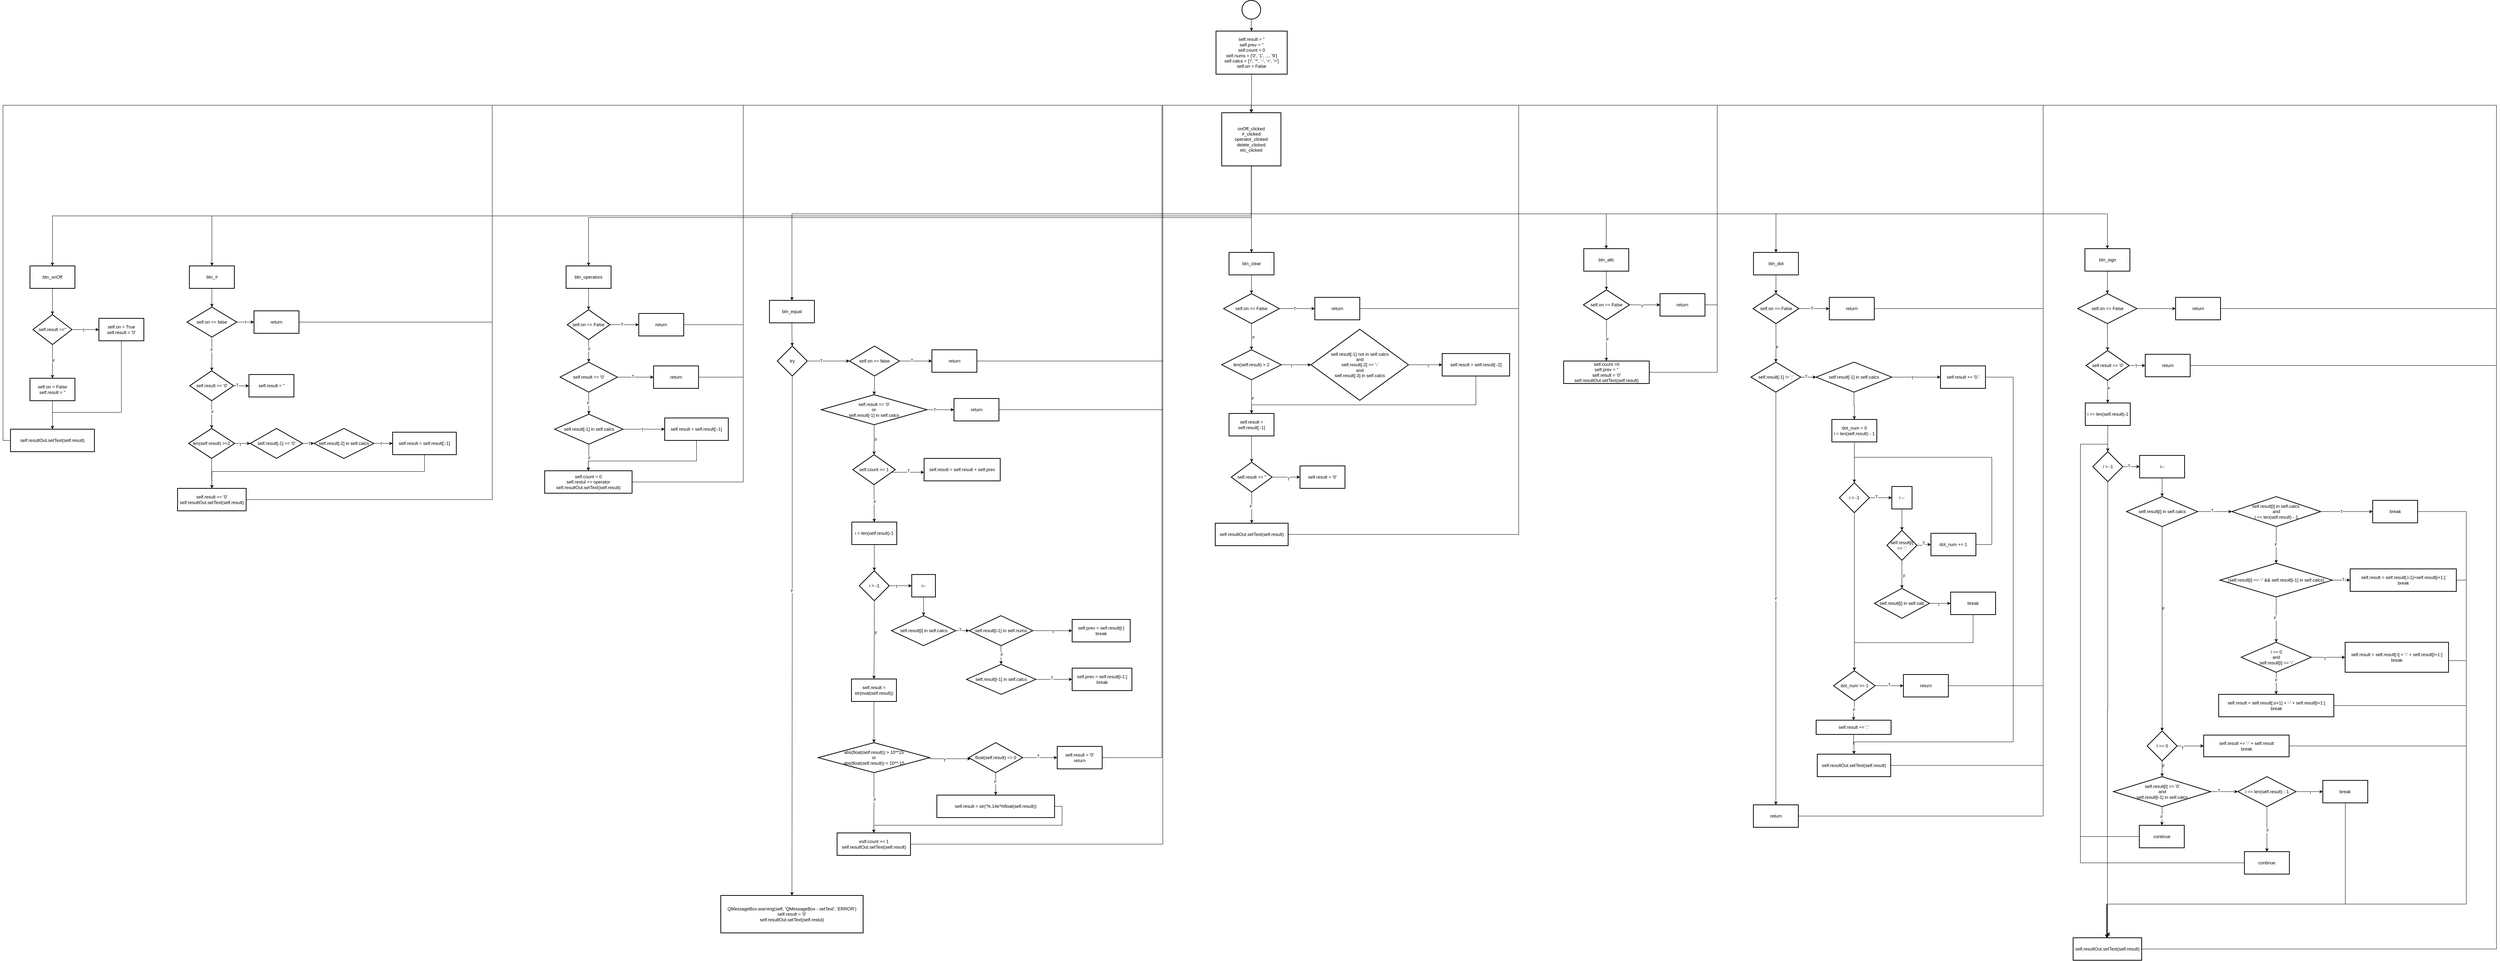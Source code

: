 <mxfile version="26.2.13">
  <diagram name="페이지-1" id="sPUKAYm-VS9_Rz3o_5FT">
    <mxGraphModel dx="-962" dy="790" grid="1" gridSize="10" guides="1" tooltips="1" connect="1" arrows="1" fold="1" page="1" pageScale="1" pageWidth="827" pageHeight="1169" background="none" math="0" shadow="0">
      <root>
        <mxCell id="0" />
        <mxCell id="1" parent="0" />
        <mxCell id="idl3sqUH9LuJ3arAGk-c-192" value="" style="edgeStyle=orthogonalEdgeStyle;rounded=0;orthogonalLoop=1;jettySize=auto;html=1;" edge="1" parent="1" source="YjwNvGJXOGhR_T6I3eJV-1" target="idl3sqUH9LuJ3arAGk-c-191">
          <mxGeometry relative="1" as="geometry" />
        </mxCell>
        <mxCell id="YjwNvGJXOGhR_T6I3eJV-1" value="" style="strokeWidth=2;html=1;shape=mxgraph.flowchart.start_2;whiteSpace=wrap;" parent="1" vertex="1">
          <mxGeometry x="5181.25" y="1210" width="50" height="50" as="geometry" />
        </mxCell>
        <mxCell id="idl3sqUH9LuJ3arAGk-c-184" style="edgeStyle=orthogonalEdgeStyle;rounded=0;orthogonalLoop=1;jettySize=auto;html=1;exitX=0.5;exitY=1;exitDx=0;exitDy=0;" edge="1" parent="1" source="YjwNvGJXOGhR_T6I3eJV-6" target="YjwNvGJXOGhR_T6I3eJV-40">
          <mxGeometry relative="1" as="geometry" />
        </mxCell>
        <mxCell id="idl3sqUH9LuJ3arAGk-c-185" style="edgeStyle=orthogonalEdgeStyle;rounded=0;orthogonalLoop=1;jettySize=auto;html=1;exitX=0.5;exitY=1;exitDx=0;exitDy=0;" edge="1" parent="1" source="YjwNvGJXOGhR_T6I3eJV-6" target="SKrnnbtD5u5Ig5-lra-I-76">
          <mxGeometry relative="1" as="geometry">
            <Array as="points">
              <mxPoint x="5207" y="1780" />
              <mxPoint x="3980" y="1780" />
            </Array>
          </mxGeometry>
        </mxCell>
        <mxCell id="idl3sqUH9LuJ3arAGk-c-186" style="edgeStyle=orthogonalEdgeStyle;rounded=0;orthogonalLoop=1;jettySize=auto;html=1;exitX=0.5;exitY=1;exitDx=0;exitDy=0;entryX=0.5;entryY=0;entryDx=0;entryDy=0;" edge="1" parent="1" source="YjwNvGJXOGhR_T6I3eJV-6" target="YjwNvGJXOGhR_T6I3eJV-81">
          <mxGeometry relative="1" as="geometry">
            <Array as="points">
              <mxPoint x="5206" y="1790" />
              <mxPoint x="3437" y="1790" />
            </Array>
          </mxGeometry>
        </mxCell>
        <mxCell id="idl3sqUH9LuJ3arAGk-c-187" style="edgeStyle=orthogonalEdgeStyle;rounded=0;orthogonalLoop=1;jettySize=auto;html=1;exitX=0.5;exitY=1;exitDx=0;exitDy=0;entryX=0.5;entryY=0;entryDx=0;entryDy=0;" edge="1" parent="1" source="YjwNvGJXOGhR_T6I3eJV-6" target="YjwNvGJXOGhR_T6I3eJV-36">
          <mxGeometry relative="1" as="geometry">
            <Array as="points">
              <mxPoint x="5207" y="1780" />
              <mxPoint x="6154" y="1780" />
            </Array>
          </mxGeometry>
        </mxCell>
        <mxCell id="idl3sqUH9LuJ3arAGk-c-188" style="edgeStyle=orthogonalEdgeStyle;rounded=0;orthogonalLoop=1;jettySize=auto;html=1;exitX=0.5;exitY=1;exitDx=0;exitDy=0;entryX=0.5;entryY=0;entryDx=0;entryDy=0;" edge="1" parent="1" source="YjwNvGJXOGhR_T6I3eJV-6" target="YjwNvGJXOGhR_T6I3eJV-32">
          <mxGeometry relative="1" as="geometry">
            <Array as="points">
              <mxPoint x="5207" y="1780" />
              <mxPoint x="6607" y="1780" />
            </Array>
          </mxGeometry>
        </mxCell>
        <mxCell id="idl3sqUH9LuJ3arAGk-c-189" style="edgeStyle=orthogonalEdgeStyle;rounded=0;orthogonalLoop=1;jettySize=auto;html=1;exitX=0.5;exitY=1;exitDx=0;exitDy=0;entryX=0.5;entryY=0;entryDx=0;entryDy=0;" edge="1" parent="1" source="YjwNvGJXOGhR_T6I3eJV-6" target="YjwNvGJXOGhR_T6I3eJV-28">
          <mxGeometry relative="1" as="geometry">
            <Array as="points">
              <mxPoint x="5207" y="1780" />
              <mxPoint x="7492" y="1780" />
            </Array>
          </mxGeometry>
        </mxCell>
        <mxCell id="idl3sqUH9LuJ3arAGk-c-222" style="edgeStyle=orthogonalEdgeStyle;rounded=0;orthogonalLoop=1;jettySize=auto;html=1;exitX=0.5;exitY=1;exitDx=0;exitDy=0;" edge="1" parent="1" source="YjwNvGJXOGhR_T6I3eJV-6" target="YjwNvGJXOGhR_T6I3eJV-48">
          <mxGeometry relative="1" as="geometry" />
        </mxCell>
        <mxCell id="idl3sqUH9LuJ3arAGk-c-223" style="edgeStyle=orthogonalEdgeStyle;rounded=0;orthogonalLoop=1;jettySize=auto;html=1;exitX=0.5;exitY=1;exitDx=0;exitDy=0;" edge="1" parent="1" source="YjwNvGJXOGhR_T6I3eJV-6" target="idl3sqUH9LuJ3arAGk-c-1">
          <mxGeometry relative="1" as="geometry" />
        </mxCell>
        <mxCell id="YjwNvGJXOGhR_T6I3eJV-6" value="&lt;div&gt;onOff_clicked&lt;/div&gt;#_clicked&lt;div&gt;operator_clicked&lt;/div&gt;&lt;div&gt;delete_clicked&lt;/div&gt;&lt;div&gt;etc_clicked&lt;/div&gt;" style="whiteSpace=wrap;html=1;strokeWidth=2;" parent="1" vertex="1">
          <mxGeometry x="5127.25" y="1510" width="158" height="142" as="geometry" />
        </mxCell>
        <mxCell id="idl3sqUH9LuJ3arAGk-c-110" value="" style="edgeStyle=orthogonalEdgeStyle;rounded=0;orthogonalLoop=1;jettySize=auto;html=1;" edge="1" parent="1" source="YjwNvGJXOGhR_T6I3eJV-28" target="idl3sqUH9LuJ3arAGk-c-109">
          <mxGeometry relative="1" as="geometry" />
        </mxCell>
        <mxCell id="YjwNvGJXOGhR_T6I3eJV-28" value="btn_sign" style="whiteSpace=wrap;html=1;strokeWidth=2;" parent="1" vertex="1">
          <mxGeometry x="7431.5" y="1873" width="120" height="60" as="geometry" />
        </mxCell>
        <mxCell id="idl3sqUH9LuJ3arAGk-c-89" value="" style="edgeStyle=orthogonalEdgeStyle;rounded=0;orthogonalLoop=1;jettySize=auto;html=1;" edge="1" parent="1" source="YjwNvGJXOGhR_T6I3eJV-32" target="idl3sqUH9LuJ3arAGk-c-88">
          <mxGeometry relative="1" as="geometry" />
        </mxCell>
        <mxCell id="YjwNvGJXOGhR_T6I3eJV-32" value="btn_dot" style="whiteSpace=wrap;html=1;strokeWidth=2;" parent="1" vertex="1">
          <mxGeometry x="6546.75" y="1883" width="120" height="60" as="geometry" />
        </mxCell>
        <mxCell id="YjwNvGJXOGhR_T6I3eJV-62" value="" style="edgeStyle=orthogonalEdgeStyle;rounded=0;orthogonalLoop=1;jettySize=auto;html=1;" parent="1" source="YjwNvGJXOGhR_T6I3eJV-34" target="YjwNvGJXOGhR_T6I3eJV-61" edge="1">
          <mxGeometry relative="1" as="geometry" />
        </mxCell>
        <mxCell id="SKrnnbtD5u5Ig5-lra-I-125" value="T" style="edgeLabel;html=1;align=center;verticalAlign=middle;resizable=0;points=[];" parent="YjwNvGJXOGhR_T6I3eJV-62" vertex="1" connectable="0">
          <mxGeometry x="-0.339" y="2" relative="1" as="geometry">
            <mxPoint as="offset" />
          </mxGeometry>
        </mxCell>
        <mxCell id="idl3sqUH9LuJ3arAGk-c-107" value="F" style="edgeStyle=orthogonalEdgeStyle;rounded=0;orthogonalLoop=1;jettySize=auto;html=1;" edge="1" parent="1" source="YjwNvGJXOGhR_T6I3eJV-34" target="idl3sqUH9LuJ3arAGk-c-106">
          <mxGeometry relative="1" as="geometry" />
        </mxCell>
        <mxCell id="YjwNvGJXOGhR_T6I3eJV-34" value="self.result[-1] != &#39;.&#39;" style="rhombus;whiteSpace=wrap;html=1;strokeWidth=2;" parent="1" vertex="1">
          <mxGeometry x="6540" y="2176" width="133" height="80" as="geometry" />
        </mxCell>
        <mxCell id="idl3sqUH9LuJ3arAGk-c-84" value="" style="edgeStyle=orthogonalEdgeStyle;rounded=0;orthogonalLoop=1;jettySize=auto;html=1;" edge="1" parent="1" source="YjwNvGJXOGhR_T6I3eJV-36" target="idl3sqUH9LuJ3arAGk-c-83">
          <mxGeometry relative="1" as="geometry" />
        </mxCell>
        <mxCell id="YjwNvGJXOGhR_T6I3eJV-36" value="btn_allc" style="whiteSpace=wrap;html=1;strokeWidth=2;" parent="1" vertex="1">
          <mxGeometry x="6093.75" y="1873" width="120" height="60" as="geometry" />
        </mxCell>
        <mxCell id="idl3sqUH9LuJ3arAGk-c-63" value="" style="edgeStyle=orthogonalEdgeStyle;rounded=0;orthogonalLoop=1;jettySize=auto;html=1;" edge="1" parent="1" source="YjwNvGJXOGhR_T6I3eJV-40" target="idl3sqUH9LuJ3arAGk-c-62">
          <mxGeometry relative="1" as="geometry" />
        </mxCell>
        <mxCell id="YjwNvGJXOGhR_T6I3eJV-40" value="btn_clear" style="whiteSpace=wrap;html=1;strokeWidth=2;" parent="1" vertex="1">
          <mxGeometry x="5146.75" y="1883" width="120" height="60" as="geometry" />
        </mxCell>
        <mxCell id="idl3sqUH9LuJ3arAGk-c-29" value="" style="edgeStyle=orthogonalEdgeStyle;rounded=0;orthogonalLoop=1;jettySize=auto;html=1;" edge="1" parent="1" source="YjwNvGJXOGhR_T6I3eJV-48" target="idl3sqUH9LuJ3arAGk-c-28">
          <mxGeometry relative="1" as="geometry" />
        </mxCell>
        <mxCell id="YjwNvGJXOGhR_T6I3eJV-48" value="btn_#" style="whiteSpace=wrap;html=1;strokeWidth=2;" parent="1" vertex="1">
          <mxGeometry x="2371.57" y="1919" width="120" height="60" as="geometry" />
        </mxCell>
        <mxCell id="YjwNvGJXOGhR_T6I3eJV-64" value="" style="edgeStyle=orthogonalEdgeStyle;rounded=0;orthogonalLoop=1;jettySize=auto;html=1;" parent="1" source="YjwNvGJXOGhR_T6I3eJV-61" target="YjwNvGJXOGhR_T6I3eJV-63" edge="1">
          <mxGeometry relative="1" as="geometry" />
        </mxCell>
        <mxCell id="SKrnnbtD5u5Ig5-lra-I-126" value="T" style="edgeLabel;html=1;align=center;verticalAlign=middle;resizable=0;points=[];" parent="YjwNvGJXOGhR_T6I3eJV-64" vertex="1" connectable="0">
          <mxGeometry x="-0.16" y="-2" relative="1" as="geometry">
            <mxPoint as="offset" />
          </mxGeometry>
        </mxCell>
        <mxCell id="idl3sqUH9LuJ3arAGk-c-96" style="edgeStyle=orthogonalEdgeStyle;rounded=0;orthogonalLoop=1;jettySize=auto;html=1;exitX=0.5;exitY=1;exitDx=0;exitDy=0;" edge="1" parent="1" source="YjwNvGJXOGhR_T6I3eJV-61" target="SKrnnbtD5u5Ig5-lra-I-170">
          <mxGeometry relative="1" as="geometry" />
        </mxCell>
        <mxCell id="YjwNvGJXOGhR_T6I3eJV-61" value="self.result[-1] in self.calcs" style="rhombus;whiteSpace=wrap;html=1;strokeWidth=2;" parent="1" vertex="1">
          <mxGeometry x="6714" y="2176" width="202" height="80" as="geometry" />
        </mxCell>
        <mxCell id="idl3sqUH9LuJ3arAGk-c-211" style="edgeStyle=orthogonalEdgeStyle;rounded=0;orthogonalLoop=1;jettySize=auto;html=1;exitX=1;exitY=0.5;exitDx=0;exitDy=0;entryX=0.5;entryY=0;entryDx=0;entryDy=0;" edge="1" parent="1" source="YjwNvGJXOGhR_T6I3eJV-63" target="idl3sqUH9LuJ3arAGk-c-214">
          <mxGeometry relative="1" as="geometry">
            <mxPoint x="7261.538" y="3300" as="targetPoint" />
            <Array as="points">
              <mxPoint x="7240" y="2216" />
              <mxPoint x="7240" y="3190" />
              <mxPoint x="6815" y="3190" />
            </Array>
          </mxGeometry>
        </mxCell>
        <mxCell id="YjwNvGJXOGhR_T6I3eJV-63" value="self.result += &#39;0.&#39;" style="whiteSpace=wrap;html=1;strokeWidth=2;" parent="1" vertex="1">
          <mxGeometry x="7046" y="2186" width="120" height="60" as="geometry" />
        </mxCell>
        <mxCell id="idl3sqUH9LuJ3arAGk-c-58" value="" style="edgeStyle=orthogonalEdgeStyle;rounded=0;orthogonalLoop=1;jettySize=auto;html=1;" edge="1" parent="1" source="YjwNvGJXOGhR_T6I3eJV-81" target="idl3sqUH9LuJ3arAGk-c-57">
          <mxGeometry relative="1" as="geometry" />
        </mxCell>
        <mxCell id="YjwNvGJXOGhR_T6I3eJV-81" value="btn_operators" style="whiteSpace=wrap;html=1;strokeWidth=2;" parent="1" vertex="1">
          <mxGeometry x="3377.13" y="1919" width="120" height="60" as="geometry" />
        </mxCell>
        <mxCell id="YjwNvGJXOGhR_T6I3eJV-109" value="" style="edgeStyle=orthogonalEdgeStyle;rounded=0;orthogonalLoop=1;jettySize=auto;html=1;" parent="1" target="YjwNvGJXOGhR_T6I3eJV-108" edge="1">
          <mxGeometry relative="1" as="geometry">
            <mxPoint x="2489.56" y="2239" as="sourcePoint" />
          </mxGeometry>
        </mxCell>
        <mxCell id="SKrnnbtD5u5Ig5-lra-I-145" value="T" style="edgeLabel;html=1;align=center;verticalAlign=middle;resizable=0;points=[];" parent="YjwNvGJXOGhR_T6I3eJV-109" vertex="1" connectable="0">
          <mxGeometry x="-0.531" y="2" relative="1" as="geometry">
            <mxPoint as="offset" />
          </mxGeometry>
        </mxCell>
        <mxCell id="idl3sqUH9LuJ3arAGk-c-13" value="" style="edgeStyle=orthogonalEdgeStyle;rounded=0;orthogonalLoop=1;jettySize=auto;html=1;" edge="1" parent="1" source="YjwNvGJXOGhR_T6I3eJV-106" target="idl3sqUH9LuJ3arAGk-c-12">
          <mxGeometry relative="1" as="geometry" />
        </mxCell>
        <mxCell id="idl3sqUH9LuJ3arAGk-c-139" value="F" style="edgeLabel;html=1;align=center;verticalAlign=middle;resizable=0;points=[];" vertex="1" connectable="0" parent="idl3sqUH9LuJ3arAGk-c-13">
          <mxGeometry x="-0.207" y="2" relative="1" as="geometry">
            <mxPoint as="offset" />
          </mxGeometry>
        </mxCell>
        <mxCell id="YjwNvGJXOGhR_T6I3eJV-106" value="self.result == &#39;0&#39;" style="rhombus;whiteSpace=wrap;html=1;strokeWidth=2;" parent="1" vertex="1">
          <mxGeometry x="2372.56" y="2199" width="117" height="80" as="geometry" />
        </mxCell>
        <mxCell id="YjwNvGJXOGhR_T6I3eJV-108" value="self.result = &#39;&#39;" style="whiteSpace=wrap;html=1;strokeWidth=2;" parent="1" vertex="1">
          <mxGeometry x="2530.56" y="2209" width="120" height="60" as="geometry" />
        </mxCell>
        <mxCell id="SKrnnbtD5u5Ig5-lra-I-22" value="" style="edgeStyle=orthogonalEdgeStyle;rounded=0;orthogonalLoop=1;jettySize=auto;html=1;" parent="1" source="SKrnnbtD5u5Ig5-lra-I-19" target="SKrnnbtD5u5Ig5-lra-I-21" edge="1">
          <mxGeometry relative="1" as="geometry" />
        </mxCell>
        <mxCell id="SKrnnbtD5u5Ig5-lra-I-19" value="i == len(self.result)-1" style="whiteSpace=wrap;html=1;strokeWidth=2;" parent="1" vertex="1">
          <mxGeometry x="7432.5" y="2285" width="120" height="60" as="geometry" />
        </mxCell>
        <mxCell id="SKrnnbtD5u5Ig5-lra-I-24" value="" style="edgeStyle=orthogonalEdgeStyle;rounded=0;orthogonalLoop=1;jettySize=auto;html=1;" parent="1" source="SKrnnbtD5u5Ig5-lra-I-21" target="SKrnnbtD5u5Ig5-lra-I-23" edge="1">
          <mxGeometry relative="1" as="geometry" />
        </mxCell>
        <mxCell id="SKrnnbtD5u5Ig5-lra-I-119" value="T" style="edgeLabel;html=1;align=center;verticalAlign=middle;resizable=0;points=[];" parent="SKrnnbtD5u5Ig5-lra-I-24" vertex="1" connectable="0">
          <mxGeometry x="-0.278" y="2" relative="1" as="geometry">
            <mxPoint as="offset" />
          </mxGeometry>
        </mxCell>
        <mxCell id="idl3sqUH9LuJ3arAGk-c-126" value="" style="edgeStyle=orthogonalEdgeStyle;rounded=0;orthogonalLoop=1;jettySize=auto;html=1;" edge="1" parent="1" source="SKrnnbtD5u5Ig5-lra-I-21" target="idl3sqUH9LuJ3arAGk-c-125">
          <mxGeometry relative="1" as="geometry" />
        </mxCell>
        <mxCell id="SKrnnbtD5u5Ig5-lra-I-21" value="i &amp;gt; -1" style="rhombus;whiteSpace=wrap;html=1;strokeWidth=2;" parent="1" vertex="1">
          <mxGeometry x="7452.5" y="2415" width="80" height="80" as="geometry" />
        </mxCell>
        <mxCell id="SKrnnbtD5u5Ig5-lra-I-28" value="" style="edgeStyle=orthogonalEdgeStyle;rounded=0;orthogonalLoop=1;jettySize=auto;html=1;" parent="1" source="SKrnnbtD5u5Ig5-lra-I-23" target="SKrnnbtD5u5Ig5-lra-I-27" edge="1">
          <mxGeometry relative="1" as="geometry" />
        </mxCell>
        <mxCell id="SKrnnbtD5u5Ig5-lra-I-23" value="i--" style="whiteSpace=wrap;html=1;strokeWidth=2;" parent="1" vertex="1">
          <mxGeometry x="7577.5" y="2425" width="120" height="60" as="geometry" />
        </mxCell>
        <mxCell id="SKrnnbtD5u5Ig5-lra-I-48" value="" style="edgeStyle=orthogonalEdgeStyle;rounded=0;orthogonalLoop=1;jettySize=auto;html=1;" parent="1" source="SKrnnbtD5u5Ig5-lra-I-27" target="SKrnnbtD5u5Ig5-lra-I-47" edge="1">
          <mxGeometry relative="1" as="geometry" />
        </mxCell>
        <mxCell id="SKrnnbtD5u5Ig5-lra-I-122" value="F" style="edgeLabel;html=1;align=center;verticalAlign=middle;resizable=0;points=[];" parent="SKrnnbtD5u5Ig5-lra-I-48" vertex="1" connectable="0">
          <mxGeometry x="-0.2" y="3" relative="1" as="geometry">
            <mxPoint as="offset" />
          </mxGeometry>
        </mxCell>
        <mxCell id="idl3sqUH9LuJ3arAGk-c-117" value="" style="edgeStyle=orthogonalEdgeStyle;rounded=0;orthogonalLoop=1;jettySize=auto;html=1;" edge="1" parent="1" source="SKrnnbtD5u5Ig5-lra-I-27" target="idl3sqUH9LuJ3arAGk-c-116">
          <mxGeometry relative="1" as="geometry" />
        </mxCell>
        <mxCell id="idl3sqUH9LuJ3arAGk-c-178" value="T" style="edgeLabel;html=1;align=center;verticalAlign=middle;resizable=0;points=[];" vertex="1" connectable="0" parent="idl3sqUH9LuJ3arAGk-c-117">
          <mxGeometry x="-0.159" y="3" relative="1" as="geometry">
            <mxPoint as="offset" />
          </mxGeometry>
        </mxCell>
        <mxCell id="SKrnnbtD5u5Ig5-lra-I-27" value="self.result[i] in self.calcs" style="rhombus;whiteSpace=wrap;html=1;strokeWidth=2;" parent="1" vertex="1">
          <mxGeometry x="7542.5" y="2535" width="190" height="80" as="geometry" />
        </mxCell>
        <mxCell id="SKrnnbtD5u5Ig5-lra-I-40" style="edgeStyle=orthogonalEdgeStyle;rounded=0;orthogonalLoop=1;jettySize=auto;html=1;exitX=1;exitY=0.5;exitDx=0;exitDy=0;" parent="1" source="SKrnnbtD5u5Ig5-lra-I-34" target="SKrnnbtD5u5Ig5-lra-I-38" edge="1">
          <mxGeometry relative="1" as="geometry" />
        </mxCell>
        <mxCell id="SKrnnbtD5u5Ig5-lra-I-214" value="T" style="edgeLabel;html=1;align=center;verticalAlign=middle;resizable=0;points=[];" parent="SKrnnbtD5u5Ig5-lra-I-40" vertex="1" connectable="0">
          <mxGeometry x="0.206" y="2" relative="1" as="geometry">
            <mxPoint as="offset" />
          </mxGeometry>
        </mxCell>
        <mxCell id="idl3sqUH9LuJ3arAGk-c-115" value="" style="edgeStyle=orthogonalEdgeStyle;rounded=0;orthogonalLoop=1;jettySize=auto;html=1;" edge="1" parent="1" source="SKrnnbtD5u5Ig5-lra-I-34" target="idl3sqUH9LuJ3arAGk-c-114">
          <mxGeometry relative="1" as="geometry" />
        </mxCell>
        <mxCell id="idl3sqUH9LuJ3arAGk-c-181" value="F" style="edgeLabel;html=1;align=center;verticalAlign=middle;resizable=0;points=[];" vertex="1" connectable="0" parent="idl3sqUH9LuJ3arAGk-c-115">
          <mxGeometry x="-0.086" y="-3" relative="1" as="geometry">
            <mxPoint as="offset" />
          </mxGeometry>
        </mxCell>
        <mxCell id="SKrnnbtD5u5Ig5-lra-I-34" value="&lt;div&gt;&lt;span style=&quot;background-color: transparent; color: light-dark(rgb(0, 0, 0), rgb(255, 255, 255));&quot;&gt;(self.result[i] == &#39;-&#39; &amp;amp;&amp;amp; self.result[i-1] in self.calcs)&lt;/span&gt;&lt;/div&gt;" style="rhombus;whiteSpace=wrap;html=1;strokeWidth=2;" parent="1" vertex="1">
          <mxGeometry x="7792.1" y="2713" width="300" height="90" as="geometry" />
        </mxCell>
        <mxCell id="idl3sqUH9LuJ3arAGk-c-130" style="edgeStyle=orthogonalEdgeStyle;rounded=0;orthogonalLoop=1;jettySize=auto;html=1;exitX=1;exitY=0.75;exitDx=0;exitDy=0;" edge="1" parent="1" source="SKrnnbtD5u5Ig5-lra-I-36">
          <mxGeometry relative="1" as="geometry">
            <mxPoint x="7489.5" y="3713" as="targetPoint" />
            <Array as="points">
              <mxPoint x="8264.5" y="2984" />
              <mxPoint x="8264.5" y="2973" />
              <mxPoint x="8449.5" y="2973" />
              <mxPoint x="8449.5" y="3623" />
              <mxPoint x="7489.5" y="3623" />
            </Array>
          </mxGeometry>
        </mxCell>
        <mxCell id="SKrnnbtD5u5Ig5-lra-I-36" value="self.result = self.result[:i] + &#39;-&#39; + self.result[I+1:]&lt;div&gt;break&lt;/div&gt;" style="whiteSpace=wrap;html=1;strokeWidth=2;" parent="1" vertex="1">
          <mxGeometry x="8126.1" y="2924" width="276" height="80" as="geometry" />
        </mxCell>
        <mxCell id="idl3sqUH9LuJ3arAGk-c-131" style="edgeStyle=orthogonalEdgeStyle;rounded=0;orthogonalLoop=1;jettySize=auto;html=1;exitX=1;exitY=0.5;exitDx=0;exitDy=0;" edge="1" parent="1" source="SKrnnbtD5u5Ig5-lra-I-38">
          <mxGeometry relative="1" as="geometry">
            <mxPoint x="7489.5" y="3713" as="targetPoint" />
            <Array as="points">
              <mxPoint x="8449.5" y="2758" />
              <mxPoint x="8449.5" y="3623" />
              <mxPoint x="7489.5" y="3623" />
            </Array>
          </mxGeometry>
        </mxCell>
        <mxCell id="SKrnnbtD5u5Ig5-lra-I-38" value="self.result = self.result[:i-1]+self.result[i+1:]&lt;div&gt;break&lt;/div&gt;" style="whiteSpace=wrap;html=1;strokeWidth=2;" parent="1" vertex="1">
          <mxGeometry x="8139.5" y="2728" width="283.4" height="60" as="geometry" />
        </mxCell>
        <mxCell id="SKrnnbtD5u5Ig5-lra-I-44" value="" style="edgeStyle=orthogonalEdgeStyle;rounded=0;orthogonalLoop=1;jettySize=auto;html=1;" parent="1" source="SKrnnbtD5u5Ig5-lra-I-41" target="SKrnnbtD5u5Ig5-lra-I-43" edge="1">
          <mxGeometry relative="1" as="geometry" />
        </mxCell>
        <mxCell id="SKrnnbtD5u5Ig5-lra-I-117" value="T" style="edgeLabel;html=1;align=center;verticalAlign=middle;resizable=0;points=[];" parent="SKrnnbtD5u5Ig5-lra-I-44" vertex="1" connectable="0">
          <mxGeometry x="-0.163" y="-1" relative="1" as="geometry">
            <mxPoint as="offset" />
          </mxGeometry>
        </mxCell>
        <mxCell id="SKrnnbtD5u5Ig5-lra-I-45" style="edgeStyle=orthogonalEdgeStyle;rounded=0;orthogonalLoop=1;jettySize=auto;html=1;exitX=0.5;exitY=1;exitDx=0;exitDy=0;entryX=0.5;entryY=0;entryDx=0;entryDy=0;" parent="1" source="SKrnnbtD5u5Ig5-lra-I-41" target="SKrnnbtD5u5Ig5-lra-I-19" edge="1">
          <mxGeometry relative="1" as="geometry" />
        </mxCell>
        <mxCell id="SKrnnbtD5u5Ig5-lra-I-118" value="F" style="edgeLabel;html=1;align=center;verticalAlign=middle;resizable=0;points=[];" parent="SKrnnbtD5u5Ig5-lra-I-45" vertex="1" connectable="0">
          <mxGeometry x="-0.306" y="3" relative="1" as="geometry">
            <mxPoint as="offset" />
          </mxGeometry>
        </mxCell>
        <mxCell id="SKrnnbtD5u5Ig5-lra-I-41" value="self.result == &#39;0&#39;" style="rhombus;whiteSpace=wrap;html=1;strokeWidth=2;" parent="1" vertex="1">
          <mxGeometry x="7434.5" y="2145" width="115" height="80" as="geometry" />
        </mxCell>
        <mxCell id="idl3sqUH9LuJ3arAGk-c-220" style="edgeStyle=orthogonalEdgeStyle;rounded=0;orthogonalLoop=1;jettySize=auto;html=1;exitX=1;exitY=0.5;exitDx=0;exitDy=0;entryX=0.5;entryY=0;entryDx=0;entryDy=0;" edge="1" parent="1" source="SKrnnbtD5u5Ig5-lra-I-43" target="YjwNvGJXOGhR_T6I3eJV-6">
          <mxGeometry relative="1" as="geometry">
            <mxPoint x="5338.571" y="1540" as="targetPoint" />
            <Array as="points">
              <mxPoint x="8530" y="2185" />
              <mxPoint x="8530" y="1490" />
              <mxPoint x="5206" y="1490" />
            </Array>
          </mxGeometry>
        </mxCell>
        <mxCell id="SKrnnbtD5u5Ig5-lra-I-43" value="return" style="whiteSpace=wrap;html=1;strokeWidth=2;" parent="1" vertex="1">
          <mxGeometry x="7592.5" y="2155" width="120" height="60" as="geometry" />
        </mxCell>
        <mxCell id="SKrnnbtD5u5Ig5-lra-I-52" value="" style="edgeStyle=orthogonalEdgeStyle;rounded=0;orthogonalLoop=1;jettySize=auto;html=1;" parent="1" source="SKrnnbtD5u5Ig5-lra-I-47" target="SKrnnbtD5u5Ig5-lra-I-51" edge="1">
          <mxGeometry relative="1" as="geometry" />
        </mxCell>
        <mxCell id="SKrnnbtD5u5Ig5-lra-I-123" value="T" style="edgeLabel;html=1;align=center;verticalAlign=middle;resizable=0;points=[];" parent="SKrnnbtD5u5Ig5-lra-I-52" vertex="1" connectable="0">
          <mxGeometry x="-0.602" y="-5" relative="1" as="geometry">
            <mxPoint as="offset" />
          </mxGeometry>
        </mxCell>
        <mxCell id="SKrnnbtD5u5Ig5-lra-I-203" value="" style="edgeStyle=orthogonalEdgeStyle;rounded=0;orthogonalLoop=1;jettySize=auto;html=1;" parent="1" source="SKrnnbtD5u5Ig5-lra-I-47" target="SKrnnbtD5u5Ig5-lra-I-202" edge="1">
          <mxGeometry relative="1" as="geometry" />
        </mxCell>
        <mxCell id="SKrnnbtD5u5Ig5-lra-I-217" value="F" style="edgeLabel;html=1;align=center;verticalAlign=middle;resizable=0;points=[];" parent="SKrnnbtD5u5Ig5-lra-I-203" vertex="1" connectable="0">
          <mxGeometry x="-0.373" y="2" relative="1" as="geometry">
            <mxPoint x="1" as="offset" />
          </mxGeometry>
        </mxCell>
        <mxCell id="SKrnnbtD5u5Ig5-lra-I-47" value="I == 0" style="rhombus;whiteSpace=wrap;html=1;strokeWidth=2;" parent="1" vertex="1">
          <mxGeometry x="7597.5" y="3160.75" width="80" height="80" as="geometry" />
        </mxCell>
        <mxCell id="idl3sqUH9LuJ3arAGk-c-134" style="edgeStyle=orthogonalEdgeStyle;rounded=0;orthogonalLoop=1;jettySize=auto;html=1;exitX=1;exitY=0.5;exitDx=0;exitDy=0;entryX=0.5;entryY=0;entryDx=0;entryDy=0;" edge="1" parent="1" source="SKrnnbtD5u5Ig5-lra-I-51" target="idl3sqUH9LuJ3arAGk-c-125">
          <mxGeometry relative="1" as="geometry">
            <Array as="points">
              <mxPoint x="8449.5" y="3201" />
              <mxPoint x="8449.5" y="3623" />
              <mxPoint x="7491.5" y="3623" />
            </Array>
          </mxGeometry>
        </mxCell>
        <mxCell id="SKrnnbtD5u5Ig5-lra-I-51" value="self.result += &#39;-&#39; + self.result&lt;div&gt;break&lt;/div&gt;" style="whiteSpace=wrap;html=1;strokeWidth=2;" parent="1" vertex="1">
          <mxGeometry x="7748.5" y="3171.75" width="228" height="58" as="geometry" />
        </mxCell>
        <mxCell id="SKrnnbtD5u5Ig5-lra-I-59" value="" style="edgeStyle=orthogonalEdgeStyle;rounded=0;orthogonalLoop=1;jettySize=auto;html=1;" parent="1" source="SKrnnbtD5u5Ig5-lra-I-56" target="SKrnnbtD5u5Ig5-lra-I-58" edge="1">
          <mxGeometry relative="1" as="geometry" />
        </mxCell>
        <mxCell id="SKrnnbtD5u5Ig5-lra-I-130" value="T" style="edgeLabel;html=1;align=center;verticalAlign=middle;resizable=0;points=[];" parent="SKrnnbtD5u5Ig5-lra-I-59" vertex="1" connectable="0">
          <mxGeometry x="-0.15" y="2" relative="1" as="geometry">
            <mxPoint as="offset" />
          </mxGeometry>
        </mxCell>
        <mxCell id="SKrnnbtD5u5Ig5-lra-I-61" value="" style="edgeStyle=orthogonalEdgeStyle;rounded=0;orthogonalLoop=1;jettySize=auto;html=1;" parent="1" source="SKrnnbtD5u5Ig5-lra-I-56" target="SKrnnbtD5u5Ig5-lra-I-60" edge="1">
          <mxGeometry relative="1" as="geometry" />
        </mxCell>
        <mxCell id="SKrnnbtD5u5Ig5-lra-I-133" value="F" style="edgeLabel;html=1;align=center;verticalAlign=middle;resizable=0;points=[];" parent="SKrnnbtD5u5Ig5-lra-I-61" vertex="1" connectable="0">
          <mxGeometry x="-0.021" y="-2" relative="1" as="geometry">
            <mxPoint as="offset" />
          </mxGeometry>
        </mxCell>
        <mxCell id="SKrnnbtD5u5Ig5-lra-I-56" value="self.result == &#39;0&#39;" style="rhombus;whiteSpace=wrap;html=1;strokeWidth=2;" parent="1" vertex="1">
          <mxGeometry x="3361.13" y="2176" width="153" height="80" as="geometry" />
        </mxCell>
        <mxCell id="idl3sqUH9LuJ3arAGk-c-195" style="edgeStyle=orthogonalEdgeStyle;rounded=0;orthogonalLoop=1;jettySize=auto;html=1;exitX=1;exitY=0.5;exitDx=0;exitDy=0;entryX=0.5;entryY=0;entryDx=0;entryDy=0;" edge="1" parent="1" source="SKrnnbtD5u5Ig5-lra-I-58" target="YjwNvGJXOGhR_T6I3eJV-6">
          <mxGeometry relative="1" as="geometry">
            <Array as="points">
              <mxPoint x="3850" y="2216" />
              <mxPoint x="3850" y="1490" />
              <mxPoint x="5206" y="1490" />
            </Array>
          </mxGeometry>
        </mxCell>
        <mxCell id="SKrnnbtD5u5Ig5-lra-I-58" value="return" style="whiteSpace=wrap;html=1;strokeWidth=2;" parent="1" vertex="1">
          <mxGeometry x="3610.63" y="2186" width="120" height="60" as="geometry" />
        </mxCell>
        <mxCell id="SKrnnbtD5u5Ig5-lra-I-63" value="" style="edgeStyle=orthogonalEdgeStyle;rounded=0;orthogonalLoop=1;jettySize=auto;html=1;" parent="1" source="SKrnnbtD5u5Ig5-lra-I-60" target="SKrnnbtD5u5Ig5-lra-I-62" edge="1">
          <mxGeometry relative="1" as="geometry">
            <Array as="points">
              <mxPoint x="3591.13" y="2355" />
              <mxPoint x="3591.13" y="2355" />
            </Array>
          </mxGeometry>
        </mxCell>
        <mxCell id="SKrnnbtD5u5Ig5-lra-I-131" value="T" style="edgeLabel;html=1;align=center;verticalAlign=middle;resizable=0;points=[];" parent="SKrnnbtD5u5Ig5-lra-I-63" vertex="1" connectable="0">
          <mxGeometry x="-0.061" y="-1" relative="1" as="geometry">
            <mxPoint as="offset" />
          </mxGeometry>
        </mxCell>
        <mxCell id="SKrnnbtD5u5Ig5-lra-I-66" value="" style="edgeStyle=orthogonalEdgeStyle;rounded=0;orthogonalLoop=1;jettySize=auto;html=1;" parent="1" source="SKrnnbtD5u5Ig5-lra-I-60" target="SKrnnbtD5u5Ig5-lra-I-65" edge="1">
          <mxGeometry relative="1" as="geometry" />
        </mxCell>
        <mxCell id="SKrnnbtD5u5Ig5-lra-I-132" value="F" style="edgeLabel;html=1;align=center;verticalAlign=middle;resizable=0;points=[];" parent="SKrnnbtD5u5Ig5-lra-I-66" vertex="1" connectable="0">
          <mxGeometry x="0.056" y="2" relative="1" as="geometry">
            <mxPoint as="offset" />
          </mxGeometry>
        </mxCell>
        <mxCell id="SKrnnbtD5u5Ig5-lra-I-60" value="self.result[-1] in self.calcs" style="rhombus;whiteSpace=wrap;html=1;strokeWidth=2;" parent="1" vertex="1">
          <mxGeometry x="3346.63" y="2315" width="182.5" height="80" as="geometry" />
        </mxCell>
        <mxCell id="idl3sqUH9LuJ3arAGk-c-196" style="edgeStyle=orthogonalEdgeStyle;rounded=0;orthogonalLoop=1;jettySize=auto;html=1;exitX=0.5;exitY=1;exitDx=0;exitDy=0;entryX=0.5;entryY=0;entryDx=0;entryDy=0;" edge="1" parent="1" source="SKrnnbtD5u5Ig5-lra-I-62" target="SKrnnbtD5u5Ig5-lra-I-65">
          <mxGeometry relative="1" as="geometry">
            <Array as="points">
              <mxPoint x="3725" y="2440" />
              <mxPoint x="3437" y="2440" />
            </Array>
          </mxGeometry>
        </mxCell>
        <mxCell id="SKrnnbtD5u5Ig5-lra-I-62" value="self.result = self.result[:-1]" style="whiteSpace=wrap;html=1;strokeWidth=2;" parent="1" vertex="1">
          <mxGeometry x="3640.38" y="2325" width="169.75" height="60" as="geometry" />
        </mxCell>
        <mxCell id="idl3sqUH9LuJ3arAGk-c-197" style="edgeStyle=orthogonalEdgeStyle;rounded=0;orthogonalLoop=1;jettySize=auto;html=1;exitX=1;exitY=0.5;exitDx=0;exitDy=0;entryX=0.5;entryY=0;entryDx=0;entryDy=0;" edge="1" parent="1" source="SKrnnbtD5u5Ig5-lra-I-65" target="YjwNvGJXOGhR_T6I3eJV-6">
          <mxGeometry relative="1" as="geometry">
            <Array as="points">
              <mxPoint x="3850" y="2496" />
              <mxPoint x="3850" y="1490" />
              <mxPoint x="5206" y="1490" />
            </Array>
          </mxGeometry>
        </mxCell>
        <mxCell id="SKrnnbtD5u5Ig5-lra-I-65" value="&lt;div&gt;self.count = 0&lt;/div&gt;self.restul += operator&lt;div&gt;self.resultOut.setText(self.result)&lt;/div&gt;" style="whiteSpace=wrap;html=1;strokeWidth=2;" parent="1" vertex="1">
          <mxGeometry x="3320" y="2466" width="233.25" height="60" as="geometry" />
        </mxCell>
        <mxCell id="idl3sqUH9LuJ3arAGk-c-209" style="edgeStyle=orthogonalEdgeStyle;rounded=0;orthogonalLoop=1;jettySize=auto;html=1;exitX=1;exitY=0.5;exitDx=0;exitDy=0;entryX=0.5;entryY=0;entryDx=0;entryDy=0;" edge="1" parent="1" source="SKrnnbtD5u5Ig5-lra-I-68" target="YjwNvGJXOGhR_T6I3eJV-6">
          <mxGeometry relative="1" as="geometry">
            <mxPoint x="5341.25" y="1560" as="targetPoint" />
            <Array as="points">
              <mxPoint x="6450" y="2203" />
              <mxPoint x="6450" y="1490" />
              <mxPoint x="5206" y="1490" />
            </Array>
          </mxGeometry>
        </mxCell>
        <mxCell id="SKrnnbtD5u5Ig5-lra-I-68" value="&lt;div&gt;self.count =0&lt;/div&gt;&lt;div&gt;self.prev = &#39;&#39;&lt;/div&gt;self.result = &#39;0&#39;&lt;div&gt;self.resultOut.setText(self.result)&lt;/div&gt;" style="whiteSpace=wrap;html=1;strokeWidth=2;" parent="1" vertex="1">
          <mxGeometry x="6040" y="2173" width="228.5" height="60" as="geometry" />
        </mxCell>
        <mxCell id="idl3sqUH9LuJ3arAGk-c-24" value="" style="edgeStyle=orthogonalEdgeStyle;rounded=0;orthogonalLoop=1;jettySize=auto;html=1;" edge="1" parent="1" source="SKrnnbtD5u5Ig5-lra-I-76" target="idl3sqUH9LuJ3arAGk-c-23">
          <mxGeometry relative="1" as="geometry" />
        </mxCell>
        <mxCell id="SKrnnbtD5u5Ig5-lra-I-76" value="btn_equal" style="whiteSpace=wrap;html=1;strokeWidth=2;" parent="1" vertex="1">
          <mxGeometry x="3920" y="2011" width="120" height="60" as="geometry" />
        </mxCell>
        <mxCell id="SKrnnbtD5u5Ig5-lra-I-81" value="" style="edgeStyle=orthogonalEdgeStyle;rounded=0;orthogonalLoop=1;jettySize=auto;html=1;" parent="1" source="SKrnnbtD5u5Ig5-lra-I-78" target="SKrnnbtD5u5Ig5-lra-I-80" edge="1">
          <mxGeometry relative="1" as="geometry" />
        </mxCell>
        <mxCell id="SKrnnbtD5u5Ig5-lra-I-135" value="T" style="edgeLabel;html=1;align=center;verticalAlign=middle;resizable=0;points=[];" parent="SKrnnbtD5u5Ig5-lra-I-81" vertex="1" connectable="0">
          <mxGeometry x="-0.451" relative="1" as="geometry">
            <mxPoint as="offset" />
          </mxGeometry>
        </mxCell>
        <mxCell id="idl3sqUH9LuJ3arAGk-c-37" value="" style="edgeStyle=orthogonalEdgeStyle;rounded=0;orthogonalLoop=1;jettySize=auto;html=1;" edge="1" parent="1" source="SKrnnbtD5u5Ig5-lra-I-78" target="idl3sqUH9LuJ3arAGk-c-36">
          <mxGeometry relative="1" as="geometry" />
        </mxCell>
        <mxCell id="idl3sqUH9LuJ3arAGk-c-153" value="F" style="edgeLabel;html=1;align=center;verticalAlign=middle;resizable=0;points=[];" vertex="1" connectable="0" parent="idl3sqUH9LuJ3arAGk-c-37">
          <mxGeometry x="-0.015" y="4" relative="1" as="geometry">
            <mxPoint as="offset" />
          </mxGeometry>
        </mxCell>
        <mxCell id="SKrnnbtD5u5Ig5-lra-I-78" value="self.result == &#39;0&#39;&lt;div&gt;or&lt;/div&gt;&lt;div&gt;self.result[-1] in self.calcs&lt;/div&gt;" style="rhombus;whiteSpace=wrap;html=1;strokeWidth=2;" parent="1" vertex="1">
          <mxGeometry x="4058.34" y="2263" width="282.25" height="80" as="geometry" />
        </mxCell>
        <mxCell id="idl3sqUH9LuJ3arAGk-c-200" style="edgeStyle=orthogonalEdgeStyle;rounded=0;orthogonalLoop=1;jettySize=auto;html=1;exitX=1;exitY=0.5;exitDx=0;exitDy=0;entryX=0.5;entryY=0;entryDx=0;entryDy=0;" edge="1" parent="1" source="SKrnnbtD5u5Ig5-lra-I-80" target="YjwNvGJXOGhR_T6I3eJV-6">
          <mxGeometry relative="1" as="geometry">
            <mxPoint x="5090" y="1530" as="targetPoint" />
            <Array as="points">
              <mxPoint x="4970" y="2303" />
              <mxPoint x="4970" y="1490" />
              <mxPoint x="5206" y="1490" />
            </Array>
          </mxGeometry>
        </mxCell>
        <mxCell id="SKrnnbtD5u5Ig5-lra-I-80" value="return" style="whiteSpace=wrap;html=1;strokeWidth=2;" parent="1" vertex="1">
          <mxGeometry x="4412.585" y="2273" width="120" height="60" as="geometry" />
        </mxCell>
        <mxCell id="SKrnnbtD5u5Ig5-lra-I-165" value="" style="edgeStyle=orthogonalEdgeStyle;rounded=0;orthogonalLoop=1;jettySize=auto;html=1;" parent="1" source="SKrnnbtD5u5Ig5-lra-I-82" target="SKrnnbtD5u5Ig5-lra-I-84" edge="1">
          <mxGeometry relative="1" as="geometry" />
        </mxCell>
        <mxCell id="SKrnnbtD5u5Ig5-lra-I-82" value="self.result = str(eval(self.result))" style="whiteSpace=wrap;html=1;strokeWidth=2;" parent="1" vertex="1">
          <mxGeometry x="4138.935" y="3022" width="120" height="60" as="geometry" />
        </mxCell>
        <mxCell id="SKrnnbtD5u5Ig5-lra-I-90" value="" style="edgeStyle=orthogonalEdgeStyle;rounded=0;orthogonalLoop=1;jettySize=auto;html=1;exitX=1;exitY=0.5;exitDx=0;exitDy=0;" parent="1" source="SKrnnbtD5u5Ig5-lra-I-84" target="SKrnnbtD5u5Ig5-lra-I-89" edge="1">
          <mxGeometry relative="1" as="geometry">
            <mxPoint x="4347.87" y="2858" as="sourcePoint" />
            <Array as="points">
              <mxPoint x="4347.59" y="3235" />
            </Array>
          </mxGeometry>
        </mxCell>
        <mxCell id="SKrnnbtD5u5Ig5-lra-I-141" value="T" style="edgeLabel;html=1;align=center;verticalAlign=middle;resizable=0;points=[];" parent="SKrnnbtD5u5Ig5-lra-I-90" vertex="1" connectable="0">
          <mxGeometry x="-0.25" y="-4" relative="1" as="geometry">
            <mxPoint as="offset" />
          </mxGeometry>
        </mxCell>
        <mxCell id="idl3sqUH9LuJ3arAGk-c-56" value="" style="edgeStyle=orthogonalEdgeStyle;rounded=0;orthogonalLoop=1;jettySize=auto;html=1;" edge="1" parent="1" source="SKrnnbtD5u5Ig5-lra-I-84" target="idl3sqUH9LuJ3arAGk-c-55">
          <mxGeometry relative="1" as="geometry" />
        </mxCell>
        <mxCell id="idl3sqUH9LuJ3arAGk-c-163" value="F" style="edgeLabel;html=1;align=center;verticalAlign=middle;resizable=0;points=[];" vertex="1" connectable="0" parent="idl3sqUH9LuJ3arAGk-c-56">
          <mxGeometry x="-0.114" y="2" relative="1" as="geometry">
            <mxPoint as="offset" />
          </mxGeometry>
        </mxCell>
        <mxCell id="SKrnnbtD5u5Ig5-lra-I-84" value="abs(float(self.result)) &amp;gt; 10**15&lt;div&gt;or&lt;/div&gt;&lt;div&gt;abs(float(self.result)) &amp;lt; 10**-15&lt;/div&gt;" style="rhombus;whiteSpace=wrap;html=1;strokeWidth=2;" parent="1" vertex="1">
          <mxGeometry x="4050" y="3192" width="297.88" height="80" as="geometry" />
        </mxCell>
        <mxCell id="idl3sqUH9LuJ3arAGk-c-203" style="edgeStyle=orthogonalEdgeStyle;rounded=0;orthogonalLoop=1;jettySize=auto;html=1;exitX=1;exitY=0.5;exitDx=0;exitDy=0;" edge="1" parent="1" source="SKrnnbtD5u5Ig5-lra-I-86" target="idl3sqUH9LuJ3arAGk-c-55">
          <mxGeometry relative="1" as="geometry" />
        </mxCell>
        <mxCell id="SKrnnbtD5u5Ig5-lra-I-86" value="self.result = str(&#39;%.14e&#39;%float(self.result))" style="whiteSpace=wrap;html=1;strokeWidth=2;" parent="1" vertex="1">
          <mxGeometry x="4366.81" y="3332" width="314.25" height="60" as="geometry" />
        </mxCell>
        <mxCell id="SKrnnbtD5u5Ig5-lra-I-91" value="" style="edgeStyle=orthogonalEdgeStyle;rounded=0;orthogonalLoop=1;jettySize=auto;html=1;" parent="1" source="SKrnnbtD5u5Ig5-lra-I-89" target="SKrnnbtD5u5Ig5-lra-I-86" edge="1">
          <mxGeometry relative="1" as="geometry" />
        </mxCell>
        <mxCell id="idl3sqUH9LuJ3arAGk-c-162" value="F" style="edgeLabel;html=1;align=center;verticalAlign=middle;resizable=0;points=[];" vertex="1" connectable="0" parent="SKrnnbtD5u5Ig5-lra-I-91">
          <mxGeometry x="-0.193" y="-1" relative="1" as="geometry">
            <mxPoint as="offset" />
          </mxGeometry>
        </mxCell>
        <mxCell id="SKrnnbtD5u5Ig5-lra-I-93" value="" style="edgeStyle=orthogonalEdgeStyle;rounded=0;orthogonalLoop=1;jettySize=auto;html=1;" parent="1" source="SKrnnbtD5u5Ig5-lra-I-89" target="SKrnnbtD5u5Ig5-lra-I-92" edge="1">
          <mxGeometry relative="1" as="geometry" />
        </mxCell>
        <mxCell id="SKrnnbtD5u5Ig5-lra-I-142" value="T" style="edgeLabel;html=1;align=center;verticalAlign=middle;resizable=0;points=[];" parent="SKrnnbtD5u5Ig5-lra-I-93" vertex="1" connectable="0">
          <mxGeometry x="-0.115" y="4" relative="1" as="geometry">
            <mxPoint as="offset" />
          </mxGeometry>
        </mxCell>
        <mxCell id="SKrnnbtD5u5Ig5-lra-I-89" value="float(self.result) == 0" style="rhombus;whiteSpace=wrap;html=1;strokeWidth=2;" parent="1" vertex="1">
          <mxGeometry x="4451.81" y="3192" width="144.25" height="80" as="geometry" />
        </mxCell>
        <mxCell id="idl3sqUH9LuJ3arAGk-c-201" style="edgeStyle=orthogonalEdgeStyle;rounded=0;orthogonalLoop=1;jettySize=auto;html=1;exitX=1;exitY=0.5;exitDx=0;exitDy=0;entryX=0.5;entryY=0;entryDx=0;entryDy=0;" edge="1" parent="1" source="SKrnnbtD5u5Ig5-lra-I-92" target="YjwNvGJXOGhR_T6I3eJV-6">
          <mxGeometry relative="1" as="geometry">
            <mxPoint x="5060" y="1514.783" as="targetPoint" />
          </mxGeometry>
        </mxCell>
        <mxCell id="SKrnnbtD5u5Ig5-lra-I-92" value="self.result = &#39;0&#39;&lt;div&gt;return&lt;/div&gt;" style="whiteSpace=wrap;html=1;strokeWidth=2;" parent="1" vertex="1">
          <mxGeometry x="4688.185" y="3202" width="120" height="60" as="geometry" />
        </mxCell>
        <mxCell id="SKrnnbtD5u5Ig5-lra-I-99" value="" style="edgeStyle=orthogonalEdgeStyle;rounded=0;orthogonalLoop=1;jettySize=auto;html=1;" parent="1" source="SKrnnbtD5u5Ig5-lra-I-96" target="SKrnnbtD5u5Ig5-lra-I-98" edge="1">
          <mxGeometry relative="1" as="geometry" />
        </mxCell>
        <mxCell id="SKrnnbtD5u5Ig5-lra-I-96" value="i = len(self.result)-1" style="whiteSpace=wrap;html=1;strokeWidth=2;" parent="1" vertex="1">
          <mxGeometry x="4139.805" y="2603" width="120" height="60" as="geometry" />
        </mxCell>
        <mxCell id="idl3sqUH9LuJ3arAGk-c-42" value="" style="edgeStyle=orthogonalEdgeStyle;rounded=0;orthogonalLoop=1;jettySize=auto;html=1;" edge="1" parent="1" source="SKrnnbtD5u5Ig5-lra-I-98" target="idl3sqUH9LuJ3arAGk-c-41">
          <mxGeometry relative="1" as="geometry" />
        </mxCell>
        <mxCell id="idl3sqUH9LuJ3arAGk-c-156" value="T" style="edgeLabel;html=1;align=center;verticalAlign=middle;resizable=0;points=[];" vertex="1" connectable="0" parent="idl3sqUH9LuJ3arAGk-c-42">
          <mxGeometry x="-0.388" y="-2" relative="1" as="geometry">
            <mxPoint as="offset" />
          </mxGeometry>
        </mxCell>
        <mxCell id="idl3sqUH9LuJ3arAGk-c-54" style="edgeStyle=orthogonalEdgeStyle;rounded=0;orthogonalLoop=1;jettySize=auto;html=1;exitX=0.5;exitY=1;exitDx=0;exitDy=0;entryX=0.5;entryY=0;entryDx=0;entryDy=0;" edge="1" parent="1" source="SKrnnbtD5u5Ig5-lra-I-98" target="SKrnnbtD5u5Ig5-lra-I-82">
          <mxGeometry relative="1" as="geometry" />
        </mxCell>
        <mxCell id="idl3sqUH9LuJ3arAGk-c-158" value="F" style="edgeLabel;html=1;align=center;verticalAlign=middle;resizable=0;points=[];" vertex="1" connectable="0" parent="idl3sqUH9LuJ3arAGk-c-54">
          <mxGeometry x="-0.187" y="4" relative="1" as="geometry">
            <mxPoint as="offset" />
          </mxGeometry>
        </mxCell>
        <mxCell id="SKrnnbtD5u5Ig5-lra-I-98" value="i &amp;gt; -1" style="rhombus;whiteSpace=wrap;html=1;strokeWidth=2;" parent="1" vertex="1">
          <mxGeometry x="4159.805" y="2733" width="80" height="80" as="geometry" />
        </mxCell>
        <mxCell id="SKrnnbtD5u5Ig5-lra-I-173" value="" style="edgeStyle=orthogonalEdgeStyle;rounded=0;orthogonalLoop=1;jettySize=auto;html=1;" parent="1" source="SKrnnbtD5u5Ig5-lra-I-170" target="SKrnnbtD5u5Ig5-lra-I-172" edge="1">
          <mxGeometry relative="1" as="geometry" />
        </mxCell>
        <mxCell id="SKrnnbtD5u5Ig5-lra-I-170" value="&lt;div&gt;dot_num = 0&lt;/div&gt;&lt;div&gt;i = len(self.result) - 1&lt;/div&gt;" style="whiteSpace=wrap;html=1;strokeWidth=2;" parent="1" vertex="1">
          <mxGeometry x="6756" y="2329" width="120" height="60" as="geometry" />
        </mxCell>
        <mxCell id="SKrnnbtD5u5Ig5-lra-I-175" value="" style="edgeStyle=orthogonalEdgeStyle;rounded=0;orthogonalLoop=1;jettySize=auto;html=1;" parent="1" source="SKrnnbtD5u5Ig5-lra-I-172" target="SKrnnbtD5u5Ig5-lra-I-174" edge="1">
          <mxGeometry relative="1" as="geometry" />
        </mxCell>
        <mxCell id="SKrnnbtD5u5Ig5-lra-I-220" value="T" style="edgeLabel;html=1;align=center;verticalAlign=middle;resizable=0;points=[];" parent="SKrnnbtD5u5Ig5-lra-I-175" vertex="1" connectable="0">
          <mxGeometry x="-0.418" y="3" relative="1" as="geometry">
            <mxPoint x="1" as="offset" />
          </mxGeometry>
        </mxCell>
        <mxCell id="idl3sqUH9LuJ3arAGk-c-101" value="" style="edgeStyle=orthogonalEdgeStyle;rounded=0;orthogonalLoop=1;jettySize=auto;html=1;" edge="1" parent="1" source="SKrnnbtD5u5Ig5-lra-I-172" target="idl3sqUH9LuJ3arAGk-c-100">
          <mxGeometry relative="1" as="geometry" />
        </mxCell>
        <mxCell id="SKrnnbtD5u5Ig5-lra-I-172" value="i &amp;gt; -1" style="rhombus;whiteSpace=wrap;html=1;strokeWidth=2;" parent="1" vertex="1">
          <mxGeometry x="6776" y="2498" width="80" height="80" as="geometry" />
        </mxCell>
        <mxCell id="SKrnnbtD5u5Ig5-lra-I-177" value="" style="edgeStyle=orthogonalEdgeStyle;rounded=0;orthogonalLoop=1;jettySize=auto;html=1;" parent="1" source="SKrnnbtD5u5Ig5-lra-I-174" target="SKrnnbtD5u5Ig5-lra-I-176" edge="1">
          <mxGeometry relative="1" as="geometry" />
        </mxCell>
        <mxCell id="SKrnnbtD5u5Ig5-lra-I-174" value="i --" style="whiteSpace=wrap;html=1;strokeWidth=2;" parent="1" vertex="1">
          <mxGeometry x="6916" y="2508" width="54" height="60" as="geometry" />
        </mxCell>
        <mxCell id="SKrnnbtD5u5Ig5-lra-I-179" value="" style="edgeStyle=orthogonalEdgeStyle;rounded=0;orthogonalLoop=1;jettySize=auto;html=1;" parent="1" source="SKrnnbtD5u5Ig5-lra-I-176" target="SKrnnbtD5u5Ig5-lra-I-178" edge="1">
          <mxGeometry relative="1" as="geometry" />
        </mxCell>
        <mxCell id="SKrnnbtD5u5Ig5-lra-I-222" value="T" style="edgeLabel;html=1;align=center;verticalAlign=middle;resizable=0;points=[];" parent="SKrnnbtD5u5Ig5-lra-I-179" vertex="1" connectable="0">
          <mxGeometry x="-0.087" y="6" relative="1" as="geometry">
            <mxPoint as="offset" />
          </mxGeometry>
        </mxCell>
        <mxCell id="SKrnnbtD5u5Ig5-lra-I-181" value="" style="edgeStyle=orthogonalEdgeStyle;rounded=0;orthogonalLoop=1;jettySize=auto;html=1;" parent="1" source="SKrnnbtD5u5Ig5-lra-I-176" target="SKrnnbtD5u5Ig5-lra-I-180" edge="1">
          <mxGeometry relative="1" as="geometry" />
        </mxCell>
        <mxCell id="SKrnnbtD5u5Ig5-lra-I-224" value="F" style="edgeLabel;html=1;align=center;verticalAlign=middle;resizable=0;points=[];" parent="SKrnnbtD5u5Ig5-lra-I-181" vertex="1" connectable="0">
          <mxGeometry x="0.123" y="6" relative="1" as="geometry">
            <mxPoint as="offset" />
          </mxGeometry>
        </mxCell>
        <mxCell id="SKrnnbtD5u5Ig5-lra-I-176" value="self.result[i] == &#39;.&#39;" style="rhombus;whiteSpace=wrap;html=1;strokeWidth=2;" parent="1" vertex="1">
          <mxGeometry x="6903" y="2625" width="80" height="80" as="geometry" />
        </mxCell>
        <mxCell id="SKrnnbtD5u5Ig5-lra-I-186" style="edgeStyle=orthogonalEdgeStyle;rounded=0;orthogonalLoop=1;jettySize=auto;html=1;exitX=1;exitY=0.5;exitDx=0;exitDy=0;entryX=0.5;entryY=0;entryDx=0;entryDy=0;" parent="1" source="SKrnnbtD5u5Ig5-lra-I-178" target="SKrnnbtD5u5Ig5-lra-I-172" edge="1">
          <mxGeometry relative="1" as="geometry">
            <Array as="points">
              <mxPoint x="7183" y="2663" />
              <mxPoint x="7183" y="2430" />
              <mxPoint x="6816" y="2430" />
            </Array>
          </mxGeometry>
        </mxCell>
        <mxCell id="SKrnnbtD5u5Ig5-lra-I-178" value="dot_num += 1" style="whiteSpace=wrap;html=1;strokeWidth=2;" parent="1" vertex="1">
          <mxGeometry x="7020.47" y="2633" width="120" height="60" as="geometry" />
        </mxCell>
        <mxCell id="idl3sqUH9LuJ3arAGk-c-97" style="edgeStyle=orthogonalEdgeStyle;rounded=0;orthogonalLoop=1;jettySize=auto;html=1;exitX=1;exitY=0.5;exitDx=0;exitDy=0;entryX=0;entryY=0.5;entryDx=0;entryDy=0;" edge="1" parent="1" source="SKrnnbtD5u5Ig5-lra-I-180" target="SKrnnbtD5u5Ig5-lra-I-182">
          <mxGeometry relative="1" as="geometry" />
        </mxCell>
        <mxCell id="idl3sqUH9LuJ3arAGk-c-175" value="T" style="edgeLabel;html=1;align=center;verticalAlign=middle;resizable=0;points=[];" vertex="1" connectable="0" parent="idl3sqUH9LuJ3arAGk-c-97">
          <mxGeometry x="-0.159" y="-3" relative="1" as="geometry">
            <mxPoint as="offset" />
          </mxGeometry>
        </mxCell>
        <mxCell id="SKrnnbtD5u5Ig5-lra-I-180" value="self.result[i] in self.calc" style="rhombus;whiteSpace=wrap;html=1;strokeWidth=2;" parent="1" vertex="1">
          <mxGeometry x="6869.5" y="2780" width="147" height="80" as="geometry" />
        </mxCell>
        <mxCell id="idl3sqUH9LuJ3arAGk-c-105" style="edgeStyle=orthogonalEdgeStyle;rounded=0;orthogonalLoop=1;jettySize=auto;html=1;exitX=0.5;exitY=1;exitDx=0;exitDy=0;" edge="1" parent="1" source="SKrnnbtD5u5Ig5-lra-I-182" target="idl3sqUH9LuJ3arAGk-c-100">
          <mxGeometry relative="1" as="geometry" />
        </mxCell>
        <mxCell id="SKrnnbtD5u5Ig5-lra-I-182" value="break" style="whiteSpace=wrap;html=1;strokeWidth=2;" parent="1" vertex="1">
          <mxGeometry x="7073" y="2790" width="120" height="60" as="geometry" />
        </mxCell>
        <mxCell id="idl3sqUH9LuJ3arAGk-c-215" value="" style="edgeStyle=orthogonalEdgeStyle;rounded=0;orthogonalLoop=1;jettySize=auto;html=1;" edge="1" parent="1" source="SKrnnbtD5u5Ig5-lra-I-188" target="idl3sqUH9LuJ3arAGk-c-214">
          <mxGeometry relative="1" as="geometry" />
        </mxCell>
        <mxCell id="SKrnnbtD5u5Ig5-lra-I-188" value="self.result += &#39;.&#39;" style="whiteSpace=wrap;html=1;strokeWidth=2;" parent="1" vertex="1">
          <mxGeometry x="6714" y="3132" width="200" height="38" as="geometry" />
        </mxCell>
        <mxCell id="idl3sqUH9LuJ3arAGk-c-127" style="edgeStyle=orthogonalEdgeStyle;rounded=0;orthogonalLoop=1;jettySize=auto;html=1;exitX=0;exitY=0.5;exitDx=0;exitDy=0;entryX=0.5;entryY=0;entryDx=0;entryDy=0;" edge="1" parent="1" source="SKrnnbtD5u5Ig5-lra-I-199" target="SKrnnbtD5u5Ig5-lra-I-21">
          <mxGeometry relative="1" as="geometry">
            <Array as="points">
              <mxPoint x="7419.5" y="3443" />
              <mxPoint x="7419.5" y="2395" />
              <mxPoint x="7492.5" y="2395" />
            </Array>
          </mxGeometry>
        </mxCell>
        <mxCell id="SKrnnbtD5u5Ig5-lra-I-199" value="continue" style="whiteSpace=wrap;html=1;strokeWidth=2;" parent="1" vertex="1">
          <mxGeometry x="7576.75" y="3412.75" width="120" height="60" as="geometry" />
        </mxCell>
        <mxCell id="SKrnnbtD5u5Ig5-lra-I-204" style="edgeStyle=orthogonalEdgeStyle;rounded=0;orthogonalLoop=1;jettySize=auto;html=1;exitX=0.5;exitY=1;exitDx=0;exitDy=0;entryX=0.5;entryY=0;entryDx=0;entryDy=0;" parent="1" source="SKrnnbtD5u5Ig5-lra-I-202" target="SKrnnbtD5u5Ig5-lra-I-199" edge="1">
          <mxGeometry relative="1" as="geometry" />
        </mxCell>
        <mxCell id="SKrnnbtD5u5Ig5-lra-I-218" value="F" style="edgeLabel;html=1;align=center;verticalAlign=middle;resizable=0;points=[];" parent="SKrnnbtD5u5Ig5-lra-I-204" vertex="1" connectable="0">
          <mxGeometry x="0.095" relative="1" as="geometry">
            <mxPoint x="-1" as="offset" />
          </mxGeometry>
        </mxCell>
        <mxCell id="SKrnnbtD5u5Ig5-lra-I-206" value="" style="edgeStyle=orthogonalEdgeStyle;rounded=0;orthogonalLoop=1;jettySize=auto;html=1;" parent="1" source="SKrnnbtD5u5Ig5-lra-I-202" target="SKrnnbtD5u5Ig5-lra-I-205" edge="1">
          <mxGeometry relative="1" as="geometry">
            <Array as="points">
              <mxPoint x="7847.5" y="3322.75" />
              <mxPoint x="7847.5" y="3322.75" />
            </Array>
          </mxGeometry>
        </mxCell>
        <mxCell id="SKrnnbtD5u5Ig5-lra-I-215" value="T" style="edgeLabel;html=1;align=center;verticalAlign=middle;resizable=0;points=[];" parent="SKrnnbtD5u5Ig5-lra-I-206" vertex="1" connectable="0">
          <mxGeometry x="-0.43" y="3" relative="1" as="geometry">
            <mxPoint x="1" as="offset" />
          </mxGeometry>
        </mxCell>
        <mxCell id="SKrnnbtD5u5Ig5-lra-I-202" value="self.result[i] == &#39;0&#39;&lt;div&gt;and&lt;/div&gt;&lt;div&gt;self.result[i-1] in self.calcs&lt;/div&gt;" style="rhombus;whiteSpace=wrap;html=1;strokeWidth=2;" parent="1" vertex="1">
          <mxGeometry x="7507.5" y="3282.75" width="260" height="80" as="geometry" />
        </mxCell>
        <mxCell id="SKrnnbtD5u5Ig5-lra-I-208" value="" style="edgeStyle=orthogonalEdgeStyle;rounded=0;orthogonalLoop=1;jettySize=auto;html=1;" parent="1" source="SKrnnbtD5u5Ig5-lra-I-205" target="SKrnnbtD5u5Ig5-lra-I-207" edge="1">
          <mxGeometry relative="1" as="geometry" />
        </mxCell>
        <mxCell id="SKrnnbtD5u5Ig5-lra-I-216" value="T" style="edgeLabel;html=1;align=center;verticalAlign=middle;resizable=0;points=[];" parent="SKrnnbtD5u5Ig5-lra-I-208" vertex="1" connectable="0">
          <mxGeometry x="0.047" y="-2" relative="1" as="geometry">
            <mxPoint as="offset" />
          </mxGeometry>
        </mxCell>
        <mxCell id="SKrnnbtD5u5Ig5-lra-I-210" value="" style="edgeStyle=orthogonalEdgeStyle;rounded=0;orthogonalLoop=1;jettySize=auto;html=1;" parent="1" source="SKrnnbtD5u5Ig5-lra-I-205" target="SKrnnbtD5u5Ig5-lra-I-209" edge="1">
          <mxGeometry relative="1" as="geometry" />
        </mxCell>
        <mxCell id="SKrnnbtD5u5Ig5-lra-I-219" value="F" style="edgeLabel;html=1;align=center;verticalAlign=middle;resizable=0;points=[];" parent="SKrnnbtD5u5Ig5-lra-I-210" vertex="1" connectable="0">
          <mxGeometry x="0.055" y="1" relative="1" as="geometry">
            <mxPoint as="offset" />
          </mxGeometry>
        </mxCell>
        <mxCell id="SKrnnbtD5u5Ig5-lra-I-205" value="i == len(self.result) - 1" style="rhombus;whiteSpace=wrap;html=1;strokeWidth=2;" parent="1" vertex="1">
          <mxGeometry x="7839.5" y="3282.75" width="155.53" height="80" as="geometry" />
        </mxCell>
        <mxCell id="idl3sqUH9LuJ3arAGk-c-129" style="edgeStyle=orthogonalEdgeStyle;rounded=0;orthogonalLoop=1;jettySize=auto;html=1;exitX=0.5;exitY=1;exitDx=0;exitDy=0;entryX=0.5;entryY=0;entryDx=0;entryDy=0;" edge="1" parent="1" source="SKrnnbtD5u5Ig5-lra-I-207" target="idl3sqUH9LuJ3arAGk-c-125">
          <mxGeometry relative="1" as="geometry">
            <Array as="points">
              <mxPoint x="8126.5" y="3623" />
              <mxPoint x="7491.5" y="3623" />
            </Array>
          </mxGeometry>
        </mxCell>
        <mxCell id="SKrnnbtD5u5Ig5-lra-I-207" value="break" style="whiteSpace=wrap;html=1;strokeWidth=2;" parent="1" vertex="1">
          <mxGeometry x="8066.495" y="3292.75" width="120" height="60" as="geometry" />
        </mxCell>
        <mxCell id="idl3sqUH9LuJ3arAGk-c-128" style="edgeStyle=orthogonalEdgeStyle;rounded=0;orthogonalLoop=1;jettySize=auto;html=1;exitX=0;exitY=0.5;exitDx=0;exitDy=0;entryX=0.5;entryY=0;entryDx=0;entryDy=0;" edge="1" parent="1" source="SKrnnbtD5u5Ig5-lra-I-209" target="SKrnnbtD5u5Ig5-lra-I-21">
          <mxGeometry relative="1" as="geometry">
            <mxPoint x="7368.25" y="2403" as="targetPoint" />
            <Array as="points">
              <mxPoint x="7857.5" y="3513" />
              <mxPoint x="7419.5" y="3513" />
              <mxPoint x="7419.5" y="2395" />
              <mxPoint x="7492.5" y="2395" />
            </Array>
          </mxGeometry>
        </mxCell>
        <mxCell id="SKrnnbtD5u5Ig5-lra-I-209" value="continue" style="whiteSpace=wrap;html=1;strokeWidth=2;" parent="1" vertex="1">
          <mxGeometry x="7857.265" y="3483" width="120" height="60" as="geometry" />
        </mxCell>
        <mxCell id="idl3sqUH9LuJ3arAGk-c-5" value="" style="edgeStyle=orthogonalEdgeStyle;rounded=0;orthogonalLoop=1;jettySize=auto;html=1;" edge="1" parent="1" source="idl3sqUH9LuJ3arAGk-c-1" target="idl3sqUH9LuJ3arAGk-c-4">
          <mxGeometry relative="1" as="geometry" />
        </mxCell>
        <mxCell id="idl3sqUH9LuJ3arAGk-c-1" value="btn_onOff" style="whiteSpace=wrap;html=1;strokeWidth=2;" vertex="1" parent="1">
          <mxGeometry x="1946" y="1919" width="120" height="60" as="geometry" />
        </mxCell>
        <mxCell id="idl3sqUH9LuJ3arAGk-c-7" value="" style="edgeStyle=orthogonalEdgeStyle;rounded=0;orthogonalLoop=1;jettySize=auto;html=1;" edge="1" parent="1" source="idl3sqUH9LuJ3arAGk-c-4" target="idl3sqUH9LuJ3arAGk-c-6">
          <mxGeometry relative="1" as="geometry" />
        </mxCell>
        <mxCell id="idl3sqUH9LuJ3arAGk-c-135" value="T" style="edgeLabel;html=1;align=center;verticalAlign=middle;resizable=0;points=[];" vertex="1" connectable="0" parent="idl3sqUH9LuJ3arAGk-c-7">
          <mxGeometry x="-0.136" y="-2" relative="1" as="geometry">
            <mxPoint as="offset" />
          </mxGeometry>
        </mxCell>
        <mxCell id="idl3sqUH9LuJ3arAGk-c-9" value="" style="edgeStyle=orthogonalEdgeStyle;rounded=0;orthogonalLoop=1;jettySize=auto;html=1;" edge="1" parent="1" source="idl3sqUH9LuJ3arAGk-c-4" target="idl3sqUH9LuJ3arAGk-c-8">
          <mxGeometry relative="1" as="geometry" />
        </mxCell>
        <mxCell id="idl3sqUH9LuJ3arAGk-c-136" value="F" style="edgeLabel;html=1;align=center;verticalAlign=middle;resizable=0;points=[];" vertex="1" connectable="0" parent="idl3sqUH9LuJ3arAGk-c-9">
          <mxGeometry x="-0.057" y="3" relative="1" as="geometry">
            <mxPoint as="offset" />
          </mxGeometry>
        </mxCell>
        <mxCell id="idl3sqUH9LuJ3arAGk-c-4" value="self.result ==&#39;&#39;" style="rhombus;whiteSpace=wrap;html=1;strokeWidth=2;" vertex="1" parent="1">
          <mxGeometry x="1954" y="2049" width="104" height="80" as="geometry" />
        </mxCell>
        <mxCell id="idl3sqUH9LuJ3arAGk-c-226" style="edgeStyle=orthogonalEdgeStyle;rounded=0;orthogonalLoop=1;jettySize=auto;html=1;exitX=0.5;exitY=1;exitDx=0;exitDy=0;entryX=0.5;entryY=0;entryDx=0;entryDy=0;" edge="1" parent="1" source="idl3sqUH9LuJ3arAGk-c-6" target="idl3sqUH9LuJ3arAGk-c-224">
          <mxGeometry relative="1" as="geometry">
            <Array as="points">
              <mxPoint x="2190" y="2310" />
              <mxPoint x="2006" y="2310" />
            </Array>
          </mxGeometry>
        </mxCell>
        <mxCell id="idl3sqUH9LuJ3arAGk-c-6" value="self.on = True&lt;div&gt;self.result = &#39;0&#39;&lt;/div&gt;" style="whiteSpace=wrap;html=1;strokeWidth=2;" vertex="1" parent="1">
          <mxGeometry x="2130" y="2059" width="120" height="60" as="geometry" />
        </mxCell>
        <mxCell id="idl3sqUH9LuJ3arAGk-c-225" value="" style="edgeStyle=orthogonalEdgeStyle;rounded=0;orthogonalLoop=1;jettySize=auto;html=1;" edge="1" parent="1" source="idl3sqUH9LuJ3arAGk-c-8" target="idl3sqUH9LuJ3arAGk-c-224">
          <mxGeometry relative="1" as="geometry" />
        </mxCell>
        <mxCell id="idl3sqUH9LuJ3arAGk-c-8" value="self.on = False&lt;div&gt;self.result = &#39;&#39;&lt;/div&gt;" style="whiteSpace=wrap;html=1;strokeWidth=2;" vertex="1" parent="1">
          <mxGeometry x="1946" y="2219" width="120" height="60" as="geometry" />
        </mxCell>
        <mxCell id="idl3sqUH9LuJ3arAGk-c-15" value="" style="edgeStyle=orthogonalEdgeStyle;rounded=0;orthogonalLoop=1;jettySize=auto;html=1;" edge="1" parent="1" source="idl3sqUH9LuJ3arAGk-c-12" target="idl3sqUH9LuJ3arAGk-c-14">
          <mxGeometry relative="1" as="geometry" />
        </mxCell>
        <mxCell id="idl3sqUH9LuJ3arAGk-c-140" value="T" style="edgeLabel;html=1;align=center;verticalAlign=middle;resizable=0;points=[];" vertex="1" connectable="0" parent="idl3sqUH9LuJ3arAGk-c-15">
          <mxGeometry x="-0.307" y="-3" relative="1" as="geometry">
            <mxPoint as="offset" />
          </mxGeometry>
        </mxCell>
        <mxCell id="idl3sqUH9LuJ3arAGk-c-19" value="" style="edgeStyle=orthogonalEdgeStyle;rounded=0;orthogonalLoop=1;jettySize=auto;html=1;" edge="1" parent="1" source="idl3sqUH9LuJ3arAGk-c-12" target="idl3sqUH9LuJ3arAGk-c-18">
          <mxGeometry relative="1" as="geometry" />
        </mxCell>
        <mxCell id="idl3sqUH9LuJ3arAGk-c-12" value="len(self.result) &amp;gt;=2" style="rhombus;whiteSpace=wrap;html=1;strokeWidth=2;" vertex="1" parent="1">
          <mxGeometry x="2369.45" y="2353" width="123.03" height="80" as="geometry" />
        </mxCell>
        <mxCell id="idl3sqUH9LuJ3arAGk-c-17" value="" style="edgeStyle=orthogonalEdgeStyle;rounded=0;orthogonalLoop=1;jettySize=auto;html=1;" edge="1" parent="1" source="idl3sqUH9LuJ3arAGk-c-14" target="idl3sqUH9LuJ3arAGk-c-16">
          <mxGeometry relative="1" as="geometry" />
        </mxCell>
        <mxCell id="idl3sqUH9LuJ3arAGk-c-141" value="T" style="edgeLabel;html=1;align=center;verticalAlign=middle;resizable=0;points=[];" vertex="1" connectable="0" parent="idl3sqUH9LuJ3arAGk-c-17">
          <mxGeometry x="0.519" relative="1" as="geometry">
            <mxPoint as="offset" />
          </mxGeometry>
        </mxCell>
        <mxCell id="idl3sqUH9LuJ3arAGk-c-14" value="self.result[-1] == &#39;0&#39;" style="rhombus;whiteSpace=wrap;html=1;strokeWidth=2;" vertex="1" parent="1">
          <mxGeometry x="2534.09" y="2353" width="139.9" height="80" as="geometry" />
        </mxCell>
        <mxCell id="idl3sqUH9LuJ3arAGk-c-21" value="" style="edgeStyle=orthogonalEdgeStyle;rounded=0;orthogonalLoop=1;jettySize=auto;html=1;" edge="1" parent="1" source="idl3sqUH9LuJ3arAGk-c-16" target="idl3sqUH9LuJ3arAGk-c-20">
          <mxGeometry relative="1" as="geometry" />
        </mxCell>
        <mxCell id="idl3sqUH9LuJ3arAGk-c-143" value="T" style="edgeLabel;html=1;align=center;verticalAlign=middle;resizable=0;points=[];" vertex="1" connectable="0" parent="idl3sqUH9LuJ3arAGk-c-21">
          <mxGeometry x="-0.262" y="-1" relative="1" as="geometry">
            <mxPoint as="offset" />
          </mxGeometry>
        </mxCell>
        <mxCell id="idl3sqUH9LuJ3arAGk-c-16" value="self.result[-2] in self.calcs" style="rhombus;whiteSpace=wrap;html=1;strokeWidth=2;" vertex="1" parent="1">
          <mxGeometry x="2704.09" y="2353" width="159.85" height="80" as="geometry" />
        </mxCell>
        <mxCell id="idl3sqUH9LuJ3arAGk-c-230" style="edgeStyle=orthogonalEdgeStyle;rounded=0;orthogonalLoop=1;jettySize=auto;html=1;exitX=1;exitY=0.5;exitDx=0;exitDy=0;entryX=0.5;entryY=0;entryDx=0;entryDy=0;" edge="1" parent="1" source="idl3sqUH9LuJ3arAGk-c-18" target="YjwNvGJXOGhR_T6I3eJV-6">
          <mxGeometry relative="1" as="geometry">
            <mxPoint x="5102.353" y="1520" as="targetPoint" />
            <Array as="points">
              <mxPoint x="3180" y="2543" />
              <mxPoint x="3180" y="1490" />
              <mxPoint x="5206" y="1490" />
            </Array>
          </mxGeometry>
        </mxCell>
        <mxCell id="idl3sqUH9LuJ3arAGk-c-18" value="self.result += &#39;0&#39;&lt;div&gt;self.resultOut.setText(self.result)&lt;/div&gt;" style="whiteSpace=wrap;html=1;strokeWidth=2;" vertex="1" parent="1">
          <mxGeometry x="2340" y="2513" width="183.13" height="60" as="geometry" />
        </mxCell>
        <mxCell id="idl3sqUH9LuJ3arAGk-c-22" style="edgeStyle=orthogonalEdgeStyle;rounded=0;orthogonalLoop=1;jettySize=auto;html=1;exitX=0.5;exitY=1;exitDx=0;exitDy=0;" edge="1" parent="1" source="idl3sqUH9LuJ3arAGk-c-20" target="idl3sqUH9LuJ3arAGk-c-18">
          <mxGeometry relative="1" as="geometry" />
        </mxCell>
        <mxCell id="idl3sqUH9LuJ3arAGk-c-20" value="self.result = self.result[:-1]" style="whiteSpace=wrap;html=1;strokeWidth=2;" vertex="1" parent="1">
          <mxGeometry x="2914.09" y="2363" width="170.01" height="60" as="geometry" />
        </mxCell>
        <mxCell id="idl3sqUH9LuJ3arAGk-c-27" value="" style="edgeStyle=orthogonalEdgeStyle;rounded=0;orthogonalLoop=1;jettySize=auto;html=1;" edge="1" parent="1" source="idl3sqUH9LuJ3arAGk-c-23" target="idl3sqUH9LuJ3arAGk-c-26">
          <mxGeometry relative="1" as="geometry" />
        </mxCell>
        <mxCell id="idl3sqUH9LuJ3arAGk-c-146" value="T" style="edgeLabel;html=1;align=center;verticalAlign=middle;resizable=0;points=[];" vertex="1" connectable="0" parent="idl3sqUH9LuJ3arAGk-c-27">
          <mxGeometry x="-0.342" y="1" relative="1" as="geometry">
            <mxPoint as="offset" />
          </mxGeometry>
        </mxCell>
        <mxCell id="idl3sqUH9LuJ3arAGk-c-151" value="" style="edgeStyle=orthogonalEdgeStyle;rounded=0;orthogonalLoop=1;jettySize=auto;html=1;" edge="1" parent="1" source="idl3sqUH9LuJ3arAGk-c-23" target="idl3sqUH9LuJ3arAGk-c-150">
          <mxGeometry relative="1" as="geometry" />
        </mxCell>
        <mxCell id="idl3sqUH9LuJ3arAGk-c-152" value="F" style="edgeLabel;html=1;align=center;verticalAlign=middle;resizable=0;points=[];" vertex="1" connectable="0" parent="idl3sqUH9LuJ3arAGk-c-151">
          <mxGeometry x="-0.175" y="-1" relative="1" as="geometry">
            <mxPoint as="offset" />
          </mxGeometry>
        </mxCell>
        <mxCell id="idl3sqUH9LuJ3arAGk-c-23" value="try" style="rhombus;whiteSpace=wrap;html=1;strokeWidth=2;" vertex="1" parent="1">
          <mxGeometry x="3940.8" y="2133" width="80" height="80" as="geometry" />
        </mxCell>
        <mxCell id="idl3sqUH9LuJ3arAGk-c-34" value="" style="edgeStyle=orthogonalEdgeStyle;rounded=0;orthogonalLoop=1;jettySize=auto;html=1;" edge="1" parent="1" source="idl3sqUH9LuJ3arAGk-c-26" target="idl3sqUH9LuJ3arAGk-c-33">
          <mxGeometry relative="1" as="geometry" />
        </mxCell>
        <mxCell id="idl3sqUH9LuJ3arAGk-c-147" value="T" style="edgeLabel;html=1;align=center;verticalAlign=middle;resizable=0;points=[];" vertex="1" connectable="0" parent="idl3sqUH9LuJ3arAGk-c-34">
          <mxGeometry x="-0.25" y="2" relative="1" as="geometry">
            <mxPoint as="offset" />
          </mxGeometry>
        </mxCell>
        <mxCell id="idl3sqUH9LuJ3arAGk-c-35" style="edgeStyle=orthogonalEdgeStyle;rounded=0;orthogonalLoop=1;jettySize=auto;html=1;exitX=0.5;exitY=1;exitDx=0;exitDy=0;entryX=0.5;entryY=0;entryDx=0;entryDy=0;" edge="1" parent="1" source="idl3sqUH9LuJ3arAGk-c-26" target="SKrnnbtD5u5Ig5-lra-I-78">
          <mxGeometry relative="1" as="geometry" />
        </mxCell>
        <mxCell id="idl3sqUH9LuJ3arAGk-c-26" value="self.on == false" style="rhombus;whiteSpace=wrap;html=1;strokeWidth=2;" vertex="1" parent="1">
          <mxGeometry x="4133.75" y="2133" width="133.25" height="80" as="geometry" />
        </mxCell>
        <mxCell id="idl3sqUH9LuJ3arAGk-c-31" value="" style="edgeStyle=orthogonalEdgeStyle;rounded=0;orthogonalLoop=1;jettySize=auto;html=1;" edge="1" parent="1" source="idl3sqUH9LuJ3arAGk-c-28" target="idl3sqUH9LuJ3arAGk-c-30">
          <mxGeometry relative="1" as="geometry" />
        </mxCell>
        <mxCell id="idl3sqUH9LuJ3arAGk-c-137" value="T" style="edgeLabel;html=1;align=center;verticalAlign=middle;resizable=0;points=[];" vertex="1" connectable="0" parent="idl3sqUH9LuJ3arAGk-c-31">
          <mxGeometry x="-0.003" y="-1" relative="1" as="geometry">
            <mxPoint as="offset" />
          </mxGeometry>
        </mxCell>
        <mxCell id="idl3sqUH9LuJ3arAGk-c-32" style="edgeStyle=orthogonalEdgeStyle;rounded=0;orthogonalLoop=1;jettySize=auto;html=1;" edge="1" parent="1" source="idl3sqUH9LuJ3arAGk-c-28" target="YjwNvGJXOGhR_T6I3eJV-106">
          <mxGeometry relative="1" as="geometry" />
        </mxCell>
        <mxCell id="idl3sqUH9LuJ3arAGk-c-138" value="F" style="edgeLabel;html=1;align=center;verticalAlign=middle;resizable=0;points=[];" vertex="1" connectable="0" parent="idl3sqUH9LuJ3arAGk-c-32">
          <mxGeometry x="-0.26" y="-1" relative="1" as="geometry">
            <mxPoint as="offset" />
          </mxGeometry>
        </mxCell>
        <mxCell id="idl3sqUH9LuJ3arAGk-c-28" value="self.on == false" style="rhombus;whiteSpace=wrap;html=1;strokeWidth=2;" vertex="1" parent="1">
          <mxGeometry x="2365.11" y="2029" width="132.93" height="80" as="geometry" />
        </mxCell>
        <mxCell id="idl3sqUH9LuJ3arAGk-c-229" style="edgeStyle=orthogonalEdgeStyle;rounded=0;orthogonalLoop=1;jettySize=auto;html=1;exitX=1;exitY=0.5;exitDx=0;exitDy=0;entryX=0.5;entryY=0;entryDx=0;entryDy=0;" edge="1" parent="1" source="idl3sqUH9LuJ3arAGk-c-30" target="YjwNvGJXOGhR_T6I3eJV-6">
          <mxGeometry relative="1" as="geometry">
            <Array as="points">
              <mxPoint x="3180" y="2069" />
              <mxPoint x="3180" y="1490" />
              <mxPoint x="5206" y="1490" />
            </Array>
          </mxGeometry>
        </mxCell>
        <mxCell id="idl3sqUH9LuJ3arAGk-c-30" value="return" style="whiteSpace=wrap;html=1;strokeWidth=2;" vertex="1" parent="1">
          <mxGeometry x="2544.035" y="2039" width="120" height="60" as="geometry" />
        </mxCell>
        <mxCell id="idl3sqUH9LuJ3arAGk-c-198" style="edgeStyle=orthogonalEdgeStyle;rounded=0;orthogonalLoop=1;jettySize=auto;html=1;exitX=1;exitY=0.5;exitDx=0;exitDy=0;entryX=0.5;entryY=0;entryDx=0;entryDy=0;" edge="1" parent="1" source="idl3sqUH9LuJ3arAGk-c-33" target="YjwNvGJXOGhR_T6I3eJV-6">
          <mxGeometry relative="1" as="geometry">
            <mxPoint x="5110.87" y="1510" as="targetPoint" />
            <Array as="points">
              <mxPoint x="4970" y="2173" />
              <mxPoint x="4970" y="1490" />
              <mxPoint x="5206" y="1490" />
            </Array>
          </mxGeometry>
        </mxCell>
        <mxCell id="idl3sqUH9LuJ3arAGk-c-33" value="return" style="whiteSpace=wrap;html=1;strokeWidth=2;" vertex="1" parent="1">
          <mxGeometry x="4353.625" y="2143" width="120" height="60" as="geometry" />
        </mxCell>
        <mxCell id="idl3sqUH9LuJ3arAGk-c-39" value="" style="edgeStyle=orthogonalEdgeStyle;rounded=0;orthogonalLoop=1;jettySize=auto;html=1;" edge="1" parent="1" source="idl3sqUH9LuJ3arAGk-c-36" target="idl3sqUH9LuJ3arAGk-c-38">
          <mxGeometry relative="1" as="geometry">
            <Array as="points">
              <mxPoint x="4290" y="2470" />
              <mxPoint x="4290" y="2470" />
            </Array>
          </mxGeometry>
        </mxCell>
        <mxCell id="idl3sqUH9LuJ3arAGk-c-154" value="T" style="edgeLabel;html=1;align=center;verticalAlign=middle;resizable=0;points=[];" vertex="1" connectable="0" parent="idl3sqUH9LuJ3arAGk-c-39">
          <mxGeometry x="0.007" y="4" relative="1" as="geometry">
            <mxPoint x="1" as="offset" />
          </mxGeometry>
        </mxCell>
        <mxCell id="idl3sqUH9LuJ3arAGk-c-40" style="edgeStyle=orthogonalEdgeStyle;rounded=0;orthogonalLoop=1;jettySize=auto;html=1;exitX=0.5;exitY=1;exitDx=0;exitDy=0;" edge="1" parent="1" source="idl3sqUH9LuJ3arAGk-c-36" target="SKrnnbtD5u5Ig5-lra-I-96">
          <mxGeometry relative="1" as="geometry" />
        </mxCell>
        <mxCell id="idl3sqUH9LuJ3arAGk-c-155" value="F" style="edgeLabel;html=1;align=center;verticalAlign=middle;resizable=0;points=[];" vertex="1" connectable="0" parent="idl3sqUH9LuJ3arAGk-c-40">
          <mxGeometry x="-0.089" y="2" relative="1" as="geometry">
            <mxPoint as="offset" />
          </mxGeometry>
        </mxCell>
        <mxCell id="idl3sqUH9LuJ3arAGk-c-36" value="self.count &amp;gt;= 1" style="rhombus;whiteSpace=wrap;html=1;strokeWidth=2;" vertex="1" parent="1">
          <mxGeometry x="4142.47" y="2423" width="113.53" height="80" as="geometry" />
        </mxCell>
        <mxCell id="idl3sqUH9LuJ3arAGk-c-38" value="self.result = self.result + self.prev" style="whiteSpace=wrap;html=1;strokeWidth=2;" vertex="1" parent="1">
          <mxGeometry x="4332.77" y="2433" width="203.24" height="60" as="geometry" />
        </mxCell>
        <mxCell id="idl3sqUH9LuJ3arAGk-c-44" value="" style="edgeStyle=orthogonalEdgeStyle;rounded=0;orthogonalLoop=1;jettySize=auto;html=1;" edge="1" parent="1" source="idl3sqUH9LuJ3arAGk-c-41" target="idl3sqUH9LuJ3arAGk-c-43">
          <mxGeometry relative="1" as="geometry" />
        </mxCell>
        <mxCell id="idl3sqUH9LuJ3arAGk-c-41" value="i--" style="whiteSpace=wrap;html=1;strokeWidth=2;" vertex="1" parent="1">
          <mxGeometry x="4299.81" y="2743" width="63.19" height="60" as="geometry" />
        </mxCell>
        <mxCell id="idl3sqUH9LuJ3arAGk-c-46" value="" style="edgeStyle=orthogonalEdgeStyle;rounded=0;orthogonalLoop=1;jettySize=auto;html=1;" edge="1" parent="1" source="idl3sqUH9LuJ3arAGk-c-43" target="idl3sqUH9LuJ3arAGk-c-45">
          <mxGeometry relative="1" as="geometry" />
        </mxCell>
        <mxCell id="idl3sqUH9LuJ3arAGk-c-157" value="T" style="edgeLabel;html=1;align=center;verticalAlign=middle;resizable=0;points=[];" vertex="1" connectable="0" parent="idl3sqUH9LuJ3arAGk-c-46">
          <mxGeometry x="-0.478" y="3" relative="1" as="geometry">
            <mxPoint as="offset" />
          </mxGeometry>
        </mxCell>
        <mxCell id="idl3sqUH9LuJ3arAGk-c-43" value="self.result[i] in self.calcs" style="rhombus;whiteSpace=wrap;html=1;strokeWidth=2;" vertex="1" parent="1">
          <mxGeometry x="4245.6" y="2853" width="171.6" height="80" as="geometry" />
        </mxCell>
        <mxCell id="idl3sqUH9LuJ3arAGk-c-48" value="" style="edgeStyle=orthogonalEdgeStyle;rounded=0;orthogonalLoop=1;jettySize=auto;html=1;" edge="1" parent="1" source="idl3sqUH9LuJ3arAGk-c-45" target="idl3sqUH9LuJ3arAGk-c-47">
          <mxGeometry relative="1" as="geometry" />
        </mxCell>
        <mxCell id="idl3sqUH9LuJ3arAGk-c-159" value="T" style="edgeLabel;html=1;align=center;verticalAlign=middle;resizable=0;points=[];" vertex="1" connectable="0" parent="idl3sqUH9LuJ3arAGk-c-48">
          <mxGeometry x="0.031" y="-3" relative="1" as="geometry">
            <mxPoint as="offset" />
          </mxGeometry>
        </mxCell>
        <mxCell id="idl3sqUH9LuJ3arAGk-c-50" value="" style="edgeStyle=orthogonalEdgeStyle;rounded=0;orthogonalLoop=1;jettySize=auto;html=1;" edge="1" parent="1" source="idl3sqUH9LuJ3arAGk-c-45" target="idl3sqUH9LuJ3arAGk-c-49">
          <mxGeometry relative="1" as="geometry" />
        </mxCell>
        <mxCell id="idl3sqUH9LuJ3arAGk-c-161" value="F" style="edgeLabel;html=1;align=center;verticalAlign=middle;resizable=0;points=[];" vertex="1" connectable="0" parent="idl3sqUH9LuJ3arAGk-c-50">
          <mxGeometry x="0.009" y="1" relative="1" as="geometry">
            <mxPoint y="-1" as="offset" />
          </mxGeometry>
        </mxCell>
        <mxCell id="idl3sqUH9LuJ3arAGk-c-45" value="self.result[i-1] in self.nums" style="rhombus;whiteSpace=wrap;html=1;strokeWidth=2;" vertex="1" parent="1">
          <mxGeometry x="4453" y="2853" width="170" height="80" as="geometry" />
        </mxCell>
        <mxCell id="idl3sqUH9LuJ3arAGk-c-47" value="self.prev = self.result[i:]&lt;div&gt;break&lt;/div&gt;" style="whiteSpace=wrap;html=1;strokeWidth=2;" vertex="1" parent="1">
          <mxGeometry x="4728" y="2863" width="155" height="60" as="geometry" />
        </mxCell>
        <mxCell id="idl3sqUH9LuJ3arAGk-c-52" value="" style="edgeStyle=orthogonalEdgeStyle;rounded=0;orthogonalLoop=1;jettySize=auto;html=1;" edge="1" parent="1" source="idl3sqUH9LuJ3arAGk-c-49" target="idl3sqUH9LuJ3arAGk-c-51">
          <mxGeometry relative="1" as="geometry" />
        </mxCell>
        <mxCell id="idl3sqUH9LuJ3arAGk-c-160" value="T" style="edgeLabel;html=1;align=center;verticalAlign=middle;resizable=0;points=[];" vertex="1" connectable="0" parent="idl3sqUH9LuJ3arAGk-c-52">
          <mxGeometry x="-0.115" y="4" relative="1" as="geometry">
            <mxPoint as="offset" />
          </mxGeometry>
        </mxCell>
        <mxCell id="idl3sqUH9LuJ3arAGk-c-49" value="self.result[i-1] in self.calcs" style="rhombus;whiteSpace=wrap;html=1;strokeWidth=2;" vertex="1" parent="1">
          <mxGeometry x="4446" y="2983" width="185" height="80" as="geometry" />
        </mxCell>
        <mxCell id="idl3sqUH9LuJ3arAGk-c-51" value="self.prev = self.result[i-1:]&lt;div&gt;break&lt;/div&gt;" style="whiteSpace=wrap;html=1;strokeWidth=2;" vertex="1" parent="1">
          <mxGeometry x="4728" y="2993" width="159.5" height="60" as="geometry" />
        </mxCell>
        <mxCell id="idl3sqUH9LuJ3arAGk-c-204" style="edgeStyle=orthogonalEdgeStyle;rounded=0;orthogonalLoop=1;jettySize=auto;html=1;exitX=1;exitY=0.5;exitDx=0;exitDy=0;entryX=0.5;entryY=0;entryDx=0;entryDy=0;" edge="1" parent="1" source="idl3sqUH9LuJ3arAGk-c-55" target="YjwNvGJXOGhR_T6I3eJV-6">
          <mxGeometry relative="1" as="geometry">
            <mxPoint x="5020" y="1517.391" as="targetPoint" />
            <Array as="points">
              <mxPoint x="4970" y="3463" />
              <mxPoint x="4970" y="1490" />
              <mxPoint x="5206" y="1490" />
            </Array>
          </mxGeometry>
        </mxCell>
        <mxCell id="idl3sqUH9LuJ3arAGk-c-55" value="eslf.count += 1&lt;div&gt;self.resultOut.setText(self.result)&lt;/div&gt;" style="whiteSpace=wrap;html=1;strokeWidth=2;" vertex="1" parent="1">
          <mxGeometry x="4100.53" y="3433" width="195.94" height="60" as="geometry" />
        </mxCell>
        <mxCell id="idl3sqUH9LuJ3arAGk-c-60" value="" style="edgeStyle=orthogonalEdgeStyle;rounded=0;orthogonalLoop=1;jettySize=auto;html=1;" edge="1" parent="1" source="idl3sqUH9LuJ3arAGk-c-57" target="idl3sqUH9LuJ3arAGk-c-59">
          <mxGeometry relative="1" as="geometry" />
        </mxCell>
        <mxCell id="idl3sqUH9LuJ3arAGk-c-144" value="T" style="edgeLabel;html=1;align=center;verticalAlign=middle;resizable=0;points=[];" vertex="1" connectable="0" parent="idl3sqUH9LuJ3arAGk-c-60">
          <mxGeometry x="-0.168" y="1" relative="1" as="geometry">
            <mxPoint as="offset" />
          </mxGeometry>
        </mxCell>
        <mxCell id="idl3sqUH9LuJ3arAGk-c-61" style="edgeStyle=orthogonalEdgeStyle;rounded=0;orthogonalLoop=1;jettySize=auto;html=1;exitX=0.5;exitY=1;exitDx=0;exitDy=0;entryX=0.5;entryY=0;entryDx=0;entryDy=0;" edge="1" parent="1" source="idl3sqUH9LuJ3arAGk-c-57" target="SKrnnbtD5u5Ig5-lra-I-56">
          <mxGeometry relative="1" as="geometry" />
        </mxCell>
        <mxCell id="idl3sqUH9LuJ3arAGk-c-145" value="F" style="edgeLabel;html=1;align=center;verticalAlign=middle;resizable=0;points=[];" vertex="1" connectable="0" parent="idl3sqUH9LuJ3arAGk-c-61">
          <mxGeometry x="-0.174" y="2" relative="1" as="geometry">
            <mxPoint as="offset" />
          </mxGeometry>
        </mxCell>
        <mxCell id="idl3sqUH9LuJ3arAGk-c-57" value="self.on == False" style="rhombus;whiteSpace=wrap;html=1;strokeWidth=2;" vertex="1" parent="1">
          <mxGeometry x="3380.13" y="2036" width="114" height="80" as="geometry" />
        </mxCell>
        <mxCell id="idl3sqUH9LuJ3arAGk-c-194" style="edgeStyle=orthogonalEdgeStyle;rounded=0;orthogonalLoop=1;jettySize=auto;html=1;exitX=1;exitY=0.5;exitDx=0;exitDy=0;entryX=0.5;entryY=0;entryDx=0;entryDy=0;" edge="1" parent="1" source="idl3sqUH9LuJ3arAGk-c-59" target="YjwNvGJXOGhR_T6I3eJV-6">
          <mxGeometry relative="1" as="geometry">
            <Array as="points">
              <mxPoint x="3850" y="2076" />
              <mxPoint x="3850" y="1490" />
              <mxPoint x="5206" y="1490" />
            </Array>
          </mxGeometry>
        </mxCell>
        <mxCell id="idl3sqUH9LuJ3arAGk-c-59" value="return" style="whiteSpace=wrap;html=1;strokeWidth=2;" vertex="1" parent="1">
          <mxGeometry x="3571.13" y="2046" width="120" height="60" as="geometry" />
        </mxCell>
        <mxCell id="idl3sqUH9LuJ3arAGk-c-65" value="" style="edgeStyle=orthogonalEdgeStyle;rounded=0;orthogonalLoop=1;jettySize=auto;html=1;" edge="1" parent="1" source="idl3sqUH9LuJ3arAGk-c-62" target="idl3sqUH9LuJ3arAGk-c-64">
          <mxGeometry relative="1" as="geometry" />
        </mxCell>
        <mxCell id="idl3sqUH9LuJ3arAGk-c-164" value="T" style="edgeLabel;html=1;align=center;verticalAlign=middle;resizable=0;points=[];" vertex="1" connectable="0" parent="idl3sqUH9LuJ3arAGk-c-65">
          <mxGeometry x="-0.152" relative="1" as="geometry">
            <mxPoint as="offset" />
          </mxGeometry>
        </mxCell>
        <mxCell id="idl3sqUH9LuJ3arAGk-c-67" value="" style="edgeStyle=orthogonalEdgeStyle;rounded=0;orthogonalLoop=1;jettySize=auto;html=1;" edge="1" parent="1" source="idl3sqUH9LuJ3arAGk-c-62" target="idl3sqUH9LuJ3arAGk-c-66">
          <mxGeometry relative="1" as="geometry" />
        </mxCell>
        <mxCell id="idl3sqUH9LuJ3arAGk-c-165" value="F" style="edgeLabel;html=1;align=center;verticalAlign=middle;resizable=0;points=[];" vertex="1" connectable="0" parent="idl3sqUH9LuJ3arAGk-c-67">
          <mxGeometry x="0.054" y="5" relative="1" as="geometry">
            <mxPoint as="offset" />
          </mxGeometry>
        </mxCell>
        <mxCell id="idl3sqUH9LuJ3arAGk-c-62" value="self.on == False" style="rhombus;whiteSpace=wrap;html=1;strokeWidth=2;" vertex="1" parent="1">
          <mxGeometry x="5132.25" y="1993" width="149" height="80" as="geometry" />
        </mxCell>
        <mxCell id="idl3sqUH9LuJ3arAGk-c-205" style="edgeStyle=orthogonalEdgeStyle;rounded=0;orthogonalLoop=1;jettySize=auto;html=1;exitX=1;exitY=0.5;exitDx=0;exitDy=0;entryX=0.5;entryY=0;entryDx=0;entryDy=0;" edge="1" parent="1" source="idl3sqUH9LuJ3arAGk-c-64" target="YjwNvGJXOGhR_T6I3eJV-6">
          <mxGeometry relative="1" as="geometry">
            <Array as="points">
              <mxPoint x="5920" y="2033" />
              <mxPoint x="5920" y="1490" />
              <mxPoint x="5206" y="1490" />
            </Array>
          </mxGeometry>
        </mxCell>
        <mxCell id="idl3sqUH9LuJ3arAGk-c-64" value="return" style="whiteSpace=wrap;html=1;strokeWidth=2;" vertex="1" parent="1">
          <mxGeometry x="5375.75" y="2003" width="120" height="60" as="geometry" />
        </mxCell>
        <mxCell id="idl3sqUH9LuJ3arAGk-c-71" value="" style="edgeStyle=orthogonalEdgeStyle;rounded=0;orthogonalLoop=1;jettySize=auto;html=1;" edge="1" parent="1" source="idl3sqUH9LuJ3arAGk-c-66" target="idl3sqUH9LuJ3arAGk-c-70">
          <mxGeometry relative="1" as="geometry" />
        </mxCell>
        <mxCell id="idl3sqUH9LuJ3arAGk-c-166" value="T" style="edgeLabel;html=1;align=center;verticalAlign=middle;resizable=0;points=[];" vertex="1" connectable="0" parent="idl3sqUH9LuJ3arAGk-c-71">
          <mxGeometry x="-0.33" y="-3" relative="1" as="geometry">
            <mxPoint as="offset" />
          </mxGeometry>
        </mxCell>
        <mxCell id="idl3sqUH9LuJ3arAGk-c-75" value="" style="edgeStyle=orthogonalEdgeStyle;rounded=0;orthogonalLoop=1;jettySize=auto;html=1;" edge="1" parent="1" source="idl3sqUH9LuJ3arAGk-c-66" target="idl3sqUH9LuJ3arAGk-c-74">
          <mxGeometry relative="1" as="geometry" />
        </mxCell>
        <mxCell id="idl3sqUH9LuJ3arAGk-c-167" value="F" style="edgeLabel;html=1;align=center;verticalAlign=middle;resizable=0;points=[];" vertex="1" connectable="0" parent="idl3sqUH9LuJ3arAGk-c-75">
          <mxGeometry x="0.112" y="3" relative="1" as="geometry">
            <mxPoint as="offset" />
          </mxGeometry>
        </mxCell>
        <mxCell id="idl3sqUH9LuJ3arAGk-c-66" value="len(self.result) &amp;gt; 2" style="rhombus;whiteSpace=wrap;html=1;strokeWidth=2;" vertex="1" parent="1">
          <mxGeometry x="5127.25" y="2143" width="159" height="80" as="geometry" />
        </mxCell>
        <mxCell id="idl3sqUH9LuJ3arAGk-c-73" value="" style="edgeStyle=orthogonalEdgeStyle;rounded=0;orthogonalLoop=1;jettySize=auto;html=1;" edge="1" parent="1" source="idl3sqUH9LuJ3arAGk-c-70" target="idl3sqUH9LuJ3arAGk-c-72">
          <mxGeometry relative="1" as="geometry" />
        </mxCell>
        <mxCell id="idl3sqUH9LuJ3arAGk-c-168" value="T" style="edgeLabel;html=1;align=center;verticalAlign=middle;resizable=0;points=[];" vertex="1" connectable="0" parent="idl3sqUH9LuJ3arAGk-c-73">
          <mxGeometry x="0.141" y="-3" relative="1" as="geometry">
            <mxPoint as="offset" />
          </mxGeometry>
        </mxCell>
        <mxCell id="idl3sqUH9LuJ3arAGk-c-70" value="self.result[-1] not in self.calcs&lt;div&gt;and&lt;/div&gt;&lt;div&gt;self.result[-2] == &#39;-&#39;&lt;/div&gt;&lt;div&gt;and&lt;/div&gt;&lt;div&gt;self.result[-3] in self.calcs&lt;/div&gt;" style="rhombus;whiteSpace=wrap;html=1;strokeWidth=2;" vertex="1" parent="1">
          <mxGeometry x="5365.75" y="2088" width="260" height="190" as="geometry" />
        </mxCell>
        <mxCell id="idl3sqUH9LuJ3arAGk-c-206" style="edgeStyle=orthogonalEdgeStyle;rounded=0;orthogonalLoop=1;jettySize=auto;html=1;exitX=0.5;exitY=1;exitDx=0;exitDy=0;" edge="1" parent="1" source="idl3sqUH9LuJ3arAGk-c-72" target="idl3sqUH9LuJ3arAGk-c-74">
          <mxGeometry relative="1" as="geometry">
            <Array as="points">
              <mxPoint x="5806" y="2290" />
              <mxPoint x="5207" y="2290" />
            </Array>
          </mxGeometry>
        </mxCell>
        <mxCell id="idl3sqUH9LuJ3arAGk-c-72" value="self.result = self.result[:-2]" style="whiteSpace=wrap;html=1;strokeWidth=2;" vertex="1" parent="1">
          <mxGeometry x="5715.75" y="2153" width="180" height="60" as="geometry" />
        </mxCell>
        <mxCell id="idl3sqUH9LuJ3arAGk-c-77" value="" style="edgeStyle=orthogonalEdgeStyle;rounded=0;orthogonalLoop=1;jettySize=auto;html=1;" edge="1" parent="1" source="idl3sqUH9LuJ3arAGk-c-74" target="idl3sqUH9LuJ3arAGk-c-76">
          <mxGeometry relative="1" as="geometry" />
        </mxCell>
        <mxCell id="idl3sqUH9LuJ3arAGk-c-74" value="self.result = self.result[:-1]" style="whiteSpace=wrap;html=1;strokeWidth=2;" vertex="1" parent="1">
          <mxGeometry x="5146.75" y="2313" width="120" height="60" as="geometry" />
        </mxCell>
        <mxCell id="idl3sqUH9LuJ3arAGk-c-79" value="" style="edgeStyle=orthogonalEdgeStyle;rounded=0;orthogonalLoop=1;jettySize=auto;html=1;" edge="1" parent="1" source="idl3sqUH9LuJ3arAGk-c-76" target="idl3sqUH9LuJ3arAGk-c-78">
          <mxGeometry relative="1" as="geometry" />
        </mxCell>
        <mxCell id="idl3sqUH9LuJ3arAGk-c-169" value="T" style="edgeLabel;html=1;align=center;verticalAlign=middle;resizable=0;points=[];" vertex="1" connectable="0" parent="idl3sqUH9LuJ3arAGk-c-79">
          <mxGeometry x="0.147" y="-5" relative="1" as="geometry">
            <mxPoint as="offset" />
          </mxGeometry>
        </mxCell>
        <mxCell id="idl3sqUH9LuJ3arAGk-c-81" value="" style="edgeStyle=orthogonalEdgeStyle;rounded=0;orthogonalLoop=1;jettySize=auto;html=1;" edge="1" parent="1" source="idl3sqUH9LuJ3arAGk-c-76" target="idl3sqUH9LuJ3arAGk-c-80">
          <mxGeometry relative="1" as="geometry" />
        </mxCell>
        <mxCell id="idl3sqUH9LuJ3arAGk-c-170" value="F" style="edgeLabel;html=1;align=center;verticalAlign=middle;resizable=0;points=[];" vertex="1" connectable="0" parent="idl3sqUH9LuJ3arAGk-c-81">
          <mxGeometry x="-0.099" y="-3" relative="1" as="geometry">
            <mxPoint as="offset" />
          </mxGeometry>
        </mxCell>
        <mxCell id="idl3sqUH9LuJ3arAGk-c-76" value="self.result == &#39;&#39;" style="rhombus;whiteSpace=wrap;html=1;strokeWidth=2;" vertex="1" parent="1">
          <mxGeometry x="5152.75" y="2443" width="109" height="80" as="geometry" />
        </mxCell>
        <mxCell id="idl3sqUH9LuJ3arAGk-c-78" value="self.result = &#39;0&#39;" style="whiteSpace=wrap;html=1;strokeWidth=2;" vertex="1" parent="1">
          <mxGeometry x="5336.25" y="2453" width="120" height="60" as="geometry" />
        </mxCell>
        <mxCell id="idl3sqUH9LuJ3arAGk-c-207" style="edgeStyle=orthogonalEdgeStyle;rounded=0;orthogonalLoop=1;jettySize=auto;html=1;exitX=1;exitY=0.5;exitDx=0;exitDy=0;entryX=0.5;entryY=0;entryDx=0;entryDy=0;" edge="1" parent="1" source="idl3sqUH9LuJ3arAGk-c-80" target="YjwNvGJXOGhR_T6I3eJV-6">
          <mxGeometry relative="1" as="geometry">
            <Array as="points">
              <mxPoint x="5920" y="2636" />
              <mxPoint x="5920" y="1490" />
              <mxPoint x="5206" y="1490" />
            </Array>
          </mxGeometry>
        </mxCell>
        <mxCell id="idl3sqUH9LuJ3arAGk-c-80" value="self.resultOut.setText(self.result)" style="whiteSpace=wrap;html=1;strokeWidth=2;" vertex="1" parent="1">
          <mxGeometry x="5110" y="2606" width="194.5" height="60" as="geometry" />
        </mxCell>
        <mxCell id="idl3sqUH9LuJ3arAGk-c-86" value="" style="edgeStyle=orthogonalEdgeStyle;rounded=0;orthogonalLoop=1;jettySize=auto;html=1;" edge="1" parent="1" source="idl3sqUH9LuJ3arAGk-c-83" target="idl3sqUH9LuJ3arAGk-c-85">
          <mxGeometry relative="1" as="geometry" />
        </mxCell>
        <mxCell id="idl3sqUH9LuJ3arAGk-c-171" value="T" style="edgeLabel;html=1;align=center;verticalAlign=middle;resizable=0;points=[];" vertex="1" connectable="0" parent="idl3sqUH9LuJ3arAGk-c-86">
          <mxGeometry x="-0.192" y="-4" relative="1" as="geometry">
            <mxPoint as="offset" />
          </mxGeometry>
        </mxCell>
        <mxCell id="idl3sqUH9LuJ3arAGk-c-87" style="edgeStyle=orthogonalEdgeStyle;rounded=0;orthogonalLoop=1;jettySize=auto;html=1;exitX=0.5;exitY=1;exitDx=0;exitDy=0;entryX=0.5;entryY=0;entryDx=0;entryDy=0;" edge="1" parent="1" source="idl3sqUH9LuJ3arAGk-c-83" target="SKrnnbtD5u5Ig5-lra-I-68">
          <mxGeometry relative="1" as="geometry" />
        </mxCell>
        <mxCell id="idl3sqUH9LuJ3arAGk-c-172" value="F" style="edgeLabel;html=1;align=center;verticalAlign=middle;resizable=0;points=[];" vertex="1" connectable="0" parent="idl3sqUH9LuJ3arAGk-c-87">
          <mxGeometry x="-0.052" y="2" relative="1" as="geometry">
            <mxPoint as="offset" />
          </mxGeometry>
        </mxCell>
        <mxCell id="idl3sqUH9LuJ3arAGk-c-83" value="self.on == False" style="rhombus;whiteSpace=wrap;html=1;strokeWidth=2;" vertex="1" parent="1">
          <mxGeometry x="6092.75" y="1983" width="123" height="80" as="geometry" />
        </mxCell>
        <mxCell id="idl3sqUH9LuJ3arAGk-c-208" style="edgeStyle=orthogonalEdgeStyle;rounded=0;orthogonalLoop=1;jettySize=auto;html=1;exitX=1;exitY=0.5;exitDx=0;exitDy=0;entryX=0.5;entryY=0;entryDx=0;entryDy=0;" edge="1" parent="1" source="idl3sqUH9LuJ3arAGk-c-85" target="YjwNvGJXOGhR_T6I3eJV-6">
          <mxGeometry relative="1" as="geometry">
            <mxPoint x="5328.75" y="1540" as="targetPoint" />
            <Array as="points">
              <mxPoint x="6450" y="2023" />
              <mxPoint x="6450" y="1490" />
              <mxPoint x="5206" y="1490" />
            </Array>
          </mxGeometry>
        </mxCell>
        <mxCell id="idl3sqUH9LuJ3arAGk-c-85" value="return" style="whiteSpace=wrap;html=1;strokeWidth=2;" vertex="1" parent="1">
          <mxGeometry x="6297.25" y="1993" width="120" height="60" as="geometry" />
        </mxCell>
        <mxCell id="idl3sqUH9LuJ3arAGk-c-91" value="" style="edgeStyle=orthogonalEdgeStyle;rounded=0;orthogonalLoop=1;jettySize=auto;html=1;" edge="1" parent="1" source="idl3sqUH9LuJ3arAGk-c-88" target="idl3sqUH9LuJ3arAGk-c-90">
          <mxGeometry relative="1" as="geometry" />
        </mxCell>
        <mxCell id="idl3sqUH9LuJ3arAGk-c-173" value="T" style="edgeLabel;html=1;align=center;verticalAlign=middle;resizable=0;points=[];" vertex="1" connectable="0" parent="idl3sqUH9LuJ3arAGk-c-91">
          <mxGeometry x="-0.154" y="1" relative="1" as="geometry">
            <mxPoint as="offset" />
          </mxGeometry>
        </mxCell>
        <mxCell id="idl3sqUH9LuJ3arAGk-c-108" style="edgeStyle=orthogonalEdgeStyle;rounded=0;orthogonalLoop=1;jettySize=auto;html=1;exitX=0.5;exitY=1;exitDx=0;exitDy=0;entryX=0.5;entryY=0;entryDx=0;entryDy=0;" edge="1" parent="1" source="idl3sqUH9LuJ3arAGk-c-88" target="YjwNvGJXOGhR_T6I3eJV-34">
          <mxGeometry relative="1" as="geometry" />
        </mxCell>
        <mxCell id="idl3sqUH9LuJ3arAGk-c-174" value="F" style="edgeLabel;html=1;align=center;verticalAlign=middle;resizable=0;points=[];" vertex="1" connectable="0" parent="idl3sqUH9LuJ3arAGk-c-108">
          <mxGeometry x="0.23" y="3" relative="1" as="geometry">
            <mxPoint as="offset" />
          </mxGeometry>
        </mxCell>
        <mxCell id="idl3sqUH9LuJ3arAGk-c-88" value="self.on == False" style="rhombus;whiteSpace=wrap;html=1;strokeWidth=2;" vertex="1" parent="1">
          <mxGeometry x="6545.5" y="1993" width="122.5" height="80" as="geometry" />
        </mxCell>
        <mxCell id="idl3sqUH9LuJ3arAGk-c-210" style="edgeStyle=orthogonalEdgeStyle;rounded=0;orthogonalLoop=1;jettySize=auto;html=1;exitX=1;exitY=0.5;exitDx=0;exitDy=0;entryX=0.5;entryY=0;entryDx=0;entryDy=0;" edge="1" parent="1" source="idl3sqUH9LuJ3arAGk-c-90" target="YjwNvGJXOGhR_T6I3eJV-6">
          <mxGeometry relative="1" as="geometry">
            <Array as="points">
              <mxPoint x="7320" y="2033" />
              <mxPoint x="7320" y="1490" />
              <mxPoint x="5206" y="1490" />
            </Array>
          </mxGeometry>
        </mxCell>
        <mxCell id="idl3sqUH9LuJ3arAGk-c-90" value="return" style="whiteSpace=wrap;html=1;strokeWidth=2;" vertex="1" parent="1">
          <mxGeometry x="6749.25" y="2003" width="120" height="60" as="geometry" />
        </mxCell>
        <mxCell id="idl3sqUH9LuJ3arAGk-c-103" value="" style="edgeStyle=orthogonalEdgeStyle;rounded=0;orthogonalLoop=1;jettySize=auto;html=1;" edge="1" parent="1" source="idl3sqUH9LuJ3arAGk-c-100" target="idl3sqUH9LuJ3arAGk-c-102">
          <mxGeometry relative="1" as="geometry">
            <Array as="points">
              <mxPoint x="6910" y="3040" />
              <mxPoint x="6910" y="3040" />
            </Array>
          </mxGeometry>
        </mxCell>
        <mxCell id="idl3sqUH9LuJ3arAGk-c-176" value="T" style="edgeLabel;html=1;align=center;verticalAlign=middle;resizable=0;points=[];" vertex="1" connectable="0" parent="idl3sqUH9LuJ3arAGk-c-103">
          <mxGeometry x="-0.015" y="3" relative="1" as="geometry">
            <mxPoint as="offset" />
          </mxGeometry>
        </mxCell>
        <mxCell id="idl3sqUH9LuJ3arAGk-c-104" style="edgeStyle=orthogonalEdgeStyle;rounded=0;orthogonalLoop=1;jettySize=auto;html=1;exitX=0.5;exitY=1;exitDx=0;exitDy=0;" edge="1" parent="1" source="idl3sqUH9LuJ3arAGk-c-100" target="SKrnnbtD5u5Ig5-lra-I-188">
          <mxGeometry relative="1" as="geometry" />
        </mxCell>
        <mxCell id="idl3sqUH9LuJ3arAGk-c-177" value="F" style="edgeLabel;html=1;align=center;verticalAlign=middle;resizable=0;points=[];" vertex="1" connectable="0" parent="idl3sqUH9LuJ3arAGk-c-104">
          <mxGeometry x="-0.109" y="-1" relative="1" as="geometry">
            <mxPoint as="offset" />
          </mxGeometry>
        </mxCell>
        <mxCell id="idl3sqUH9LuJ3arAGk-c-100" value="dot_num &amp;gt;= 1" style="rhombus;whiteSpace=wrap;html=1;strokeWidth=2;" vertex="1" parent="1">
          <mxGeometry x="6760.5" y="3000" width="111" height="80" as="geometry" />
        </mxCell>
        <mxCell id="idl3sqUH9LuJ3arAGk-c-217" style="edgeStyle=orthogonalEdgeStyle;rounded=0;orthogonalLoop=1;jettySize=auto;html=1;exitX=1;exitY=0.5;exitDx=0;exitDy=0;entryX=0.5;entryY=0;entryDx=0;entryDy=0;" edge="1" parent="1" source="idl3sqUH9LuJ3arAGk-c-102" target="YjwNvGJXOGhR_T6I3eJV-6">
          <mxGeometry relative="1" as="geometry">
            <Array as="points">
              <mxPoint x="7320" y="3040" />
              <mxPoint x="7320" y="1490" />
              <mxPoint x="5206" y="1490" />
            </Array>
          </mxGeometry>
        </mxCell>
        <mxCell id="idl3sqUH9LuJ3arAGk-c-102" value="return" style="whiteSpace=wrap;html=1;strokeWidth=2;" vertex="1" parent="1">
          <mxGeometry x="6947" y="3010" width="120" height="60" as="geometry" />
        </mxCell>
        <mxCell id="idl3sqUH9LuJ3arAGk-c-216" style="edgeStyle=orthogonalEdgeStyle;rounded=0;orthogonalLoop=1;jettySize=auto;html=1;exitX=1;exitY=0.5;exitDx=0;exitDy=0;entryX=0.5;entryY=0;entryDx=0;entryDy=0;" edge="1" parent="1" source="idl3sqUH9LuJ3arAGk-c-106" target="YjwNvGJXOGhR_T6I3eJV-6">
          <mxGeometry relative="1" as="geometry">
            <Array as="points">
              <mxPoint x="7320" y="3388" />
              <mxPoint x="7320" y="1490" />
              <mxPoint x="5206" y="1490" />
            </Array>
          </mxGeometry>
        </mxCell>
        <mxCell id="idl3sqUH9LuJ3arAGk-c-106" value="return" style="whiteSpace=wrap;html=1;strokeWidth=2;" vertex="1" parent="1">
          <mxGeometry x="6546.5" y="3358" width="120" height="60" as="geometry" />
        </mxCell>
        <mxCell id="idl3sqUH9LuJ3arAGk-c-112" value="" style="edgeStyle=orthogonalEdgeStyle;rounded=0;orthogonalLoop=1;jettySize=auto;html=1;" edge="1" parent="1" source="idl3sqUH9LuJ3arAGk-c-109" target="idl3sqUH9LuJ3arAGk-c-111">
          <mxGeometry relative="1" as="geometry" />
        </mxCell>
        <mxCell id="idl3sqUH9LuJ3arAGk-c-113" style="edgeStyle=orthogonalEdgeStyle;rounded=0;orthogonalLoop=1;jettySize=auto;html=1;exitX=0.5;exitY=1;exitDx=0;exitDy=0;entryX=0.5;entryY=0;entryDx=0;entryDy=0;" edge="1" parent="1" source="idl3sqUH9LuJ3arAGk-c-109" target="SKrnnbtD5u5Ig5-lra-I-41">
          <mxGeometry relative="1" as="geometry" />
        </mxCell>
        <mxCell id="idl3sqUH9LuJ3arAGk-c-109" value="self.on == False" style="rhombus;whiteSpace=wrap;html=1;strokeWidth=2;" vertex="1" parent="1">
          <mxGeometry x="7412.5" y="1993" width="158" height="80" as="geometry" />
        </mxCell>
        <mxCell id="idl3sqUH9LuJ3arAGk-c-219" style="edgeStyle=orthogonalEdgeStyle;rounded=0;orthogonalLoop=1;jettySize=auto;html=1;exitX=1;exitY=0.5;exitDx=0;exitDy=0;entryX=0.5;entryY=0;entryDx=0;entryDy=0;" edge="1" parent="1" source="idl3sqUH9LuJ3arAGk-c-111" target="YjwNvGJXOGhR_T6I3eJV-6">
          <mxGeometry relative="1" as="geometry">
            <Array as="points">
              <mxPoint x="8530" y="2033" />
              <mxPoint x="8530" y="1490" />
              <mxPoint x="5206" y="1490" />
            </Array>
          </mxGeometry>
        </mxCell>
        <mxCell id="idl3sqUH9LuJ3arAGk-c-111" value="return" style="whiteSpace=wrap;html=1;strokeWidth=2;" vertex="1" parent="1">
          <mxGeometry x="7673.5" y="2003" width="120" height="60" as="geometry" />
        </mxCell>
        <mxCell id="idl3sqUH9LuJ3arAGk-c-121" style="edgeStyle=orthogonalEdgeStyle;rounded=0;orthogonalLoop=1;jettySize=auto;html=1;exitX=1;exitY=0.5;exitDx=0;exitDy=0;entryX=0;entryY=0.5;entryDx=0;entryDy=0;" edge="1" parent="1" source="idl3sqUH9LuJ3arAGk-c-114" target="SKrnnbtD5u5Ig5-lra-I-36">
          <mxGeometry relative="1" as="geometry" />
        </mxCell>
        <mxCell id="idl3sqUH9LuJ3arAGk-c-182" value="T" style="edgeLabel;html=1;align=center;verticalAlign=middle;resizable=0;points=[];" vertex="1" connectable="0" parent="idl3sqUH9LuJ3arAGk-c-121">
          <mxGeometry x="-0.203" y="-4" relative="1" as="geometry">
            <mxPoint as="offset" />
          </mxGeometry>
        </mxCell>
        <mxCell id="idl3sqUH9LuJ3arAGk-c-123" value="" style="edgeStyle=orthogonalEdgeStyle;rounded=0;orthogonalLoop=1;jettySize=auto;html=1;" edge="1" parent="1" source="idl3sqUH9LuJ3arAGk-c-114" target="idl3sqUH9LuJ3arAGk-c-122">
          <mxGeometry relative="1" as="geometry" />
        </mxCell>
        <mxCell id="idl3sqUH9LuJ3arAGk-c-183" value="F" style="edgeLabel;html=1;align=center;verticalAlign=middle;resizable=0;points=[];" vertex="1" connectable="0" parent="idl3sqUH9LuJ3arAGk-c-123">
          <mxGeometry x="-0.301" relative="1" as="geometry">
            <mxPoint as="offset" />
          </mxGeometry>
        </mxCell>
        <mxCell id="idl3sqUH9LuJ3arAGk-c-114" value="i == 0&lt;div&gt;and&lt;/div&gt;&lt;div&gt;self.result[i] == &#39;-&#39;&lt;/div&gt;" style="rhombus;whiteSpace=wrap;html=1;strokeWidth=2;" vertex="1" parent="1">
          <mxGeometry x="7848.5" y="2924" width="187.4" height="80" as="geometry" />
        </mxCell>
        <mxCell id="idl3sqUH9LuJ3arAGk-c-118" style="edgeStyle=orthogonalEdgeStyle;rounded=0;orthogonalLoop=1;jettySize=auto;html=1;exitX=0.5;exitY=1;exitDx=0;exitDy=0;entryX=0.5;entryY=0;entryDx=0;entryDy=0;" edge="1" parent="1" source="idl3sqUH9LuJ3arAGk-c-116" target="SKrnnbtD5u5Ig5-lra-I-34">
          <mxGeometry relative="1" as="geometry" />
        </mxCell>
        <mxCell id="idl3sqUH9LuJ3arAGk-c-180" value="F" style="edgeLabel;html=1;align=center;verticalAlign=middle;resizable=0;points=[];" vertex="1" connectable="0" parent="idl3sqUH9LuJ3arAGk-c-118">
          <mxGeometry x="-0.031" y="-1" relative="1" as="geometry">
            <mxPoint as="offset" />
          </mxGeometry>
        </mxCell>
        <mxCell id="idl3sqUH9LuJ3arAGk-c-120" value="" style="edgeStyle=orthogonalEdgeStyle;rounded=0;orthogonalLoop=1;jettySize=auto;html=1;" edge="1" parent="1" source="idl3sqUH9LuJ3arAGk-c-116" target="idl3sqUH9LuJ3arAGk-c-119">
          <mxGeometry relative="1" as="geometry" />
        </mxCell>
        <mxCell id="idl3sqUH9LuJ3arAGk-c-179" value="T" style="edgeLabel;html=1;align=center;verticalAlign=middle;resizable=0;points=[];" vertex="1" connectable="0" parent="idl3sqUH9LuJ3arAGk-c-120">
          <mxGeometry x="-0.205" relative="1" as="geometry">
            <mxPoint as="offset" />
          </mxGeometry>
        </mxCell>
        <mxCell id="idl3sqUH9LuJ3arAGk-c-116" value="self.result[i] in self.calcs&amp;nbsp;&lt;div&gt;and&lt;/div&gt;&lt;div&gt;i == len(self.result) - 1&lt;/div&gt;" style="rhombus;whiteSpace=wrap;html=1;strokeWidth=2;" vertex="1" parent="1">
          <mxGeometry x="7823.5" y="2535" width="237.4" height="80" as="geometry" />
        </mxCell>
        <mxCell id="idl3sqUH9LuJ3arAGk-c-132" style="edgeStyle=orthogonalEdgeStyle;rounded=0;orthogonalLoop=1;jettySize=auto;html=1;exitX=1;exitY=0.5;exitDx=0;exitDy=0;entryX=0.5;entryY=0;entryDx=0;entryDy=0;" edge="1" parent="1" source="idl3sqUH9LuJ3arAGk-c-119" target="idl3sqUH9LuJ3arAGk-c-125">
          <mxGeometry relative="1" as="geometry">
            <Array as="points">
              <mxPoint x="8449.5" y="2575" />
              <mxPoint x="8449.5" y="3623" />
              <mxPoint x="7491.5" y="3623" />
            </Array>
          </mxGeometry>
        </mxCell>
        <mxCell id="idl3sqUH9LuJ3arAGk-c-119" value="break" style="whiteSpace=wrap;html=1;strokeWidth=2;" vertex="1" parent="1">
          <mxGeometry x="8199.6" y="2545" width="120" height="60" as="geometry" />
        </mxCell>
        <mxCell id="idl3sqUH9LuJ3arAGk-c-133" style="edgeStyle=orthogonalEdgeStyle;rounded=0;orthogonalLoop=1;jettySize=auto;html=1;exitX=1;exitY=0.5;exitDx=0;exitDy=0;" edge="1" parent="1" source="idl3sqUH9LuJ3arAGk-c-122">
          <mxGeometry relative="1" as="geometry">
            <mxPoint x="7489.5" y="3703" as="targetPoint" />
            <Array as="points">
              <mxPoint x="8449.5" y="3093" />
              <mxPoint x="8449.5" y="3623" />
              <mxPoint x="7490.5" y="3623" />
              <mxPoint x="7490.5" y="3703" />
            </Array>
          </mxGeometry>
        </mxCell>
        <mxCell id="idl3sqUH9LuJ3arAGk-c-122" value="self.result = self.result[:o+1] + &#39;-&#39; + self.result[i+1:]&lt;div&gt;break&lt;/div&gt;" style="whiteSpace=wrap;html=1;strokeWidth=2;" vertex="1" parent="1">
          <mxGeometry x="7788.5" y="3063" width="307.4" height="60" as="geometry" />
        </mxCell>
        <mxCell id="idl3sqUH9LuJ3arAGk-c-221" style="edgeStyle=orthogonalEdgeStyle;rounded=0;orthogonalLoop=1;jettySize=auto;html=1;exitX=1;exitY=0.5;exitDx=0;exitDy=0;entryX=0.5;entryY=0;entryDx=0;entryDy=0;" edge="1" parent="1" source="idl3sqUH9LuJ3arAGk-c-125" target="YjwNvGJXOGhR_T6I3eJV-6">
          <mxGeometry relative="1" as="geometry">
            <mxPoint x="5417.143" y="1560" as="targetPoint" />
            <Array as="points">
              <mxPoint x="8530" y="3743" />
              <mxPoint x="8530" y="1490" />
              <mxPoint x="5206" y="1490" />
            </Array>
          </mxGeometry>
        </mxCell>
        <mxCell id="idl3sqUH9LuJ3arAGk-c-125" value="self.resultOut.setText(self.result)" style="whiteSpace=wrap;html=1;strokeWidth=2;" vertex="1" parent="1">
          <mxGeometry x="7400" y="3713" width="183" height="60" as="geometry" />
        </mxCell>
        <mxCell id="idl3sqUH9LuJ3arAGk-c-150" value="QMessageBox.warning(self, &#39;QMessageBox - setText&#39;, &#39;ERROR&#39;)&lt;div&gt;self.result = &#39;0&#39;&lt;/div&gt;&lt;div&gt;self.resultOut.setText(self.restul)&lt;/div&gt;" style="whiteSpace=wrap;html=1;strokeWidth=2;" vertex="1" parent="1">
          <mxGeometry x="3790" y="3600" width="380" height="100" as="geometry" />
        </mxCell>
        <mxCell id="idl3sqUH9LuJ3arAGk-c-193" style="edgeStyle=orthogonalEdgeStyle;rounded=0;orthogonalLoop=1;jettySize=auto;html=1;exitX=0.5;exitY=1;exitDx=0;exitDy=0;" edge="1" parent="1" source="idl3sqUH9LuJ3arAGk-c-191" target="YjwNvGJXOGhR_T6I3eJV-6">
          <mxGeometry relative="1" as="geometry" />
        </mxCell>
        <mxCell id="idl3sqUH9LuJ3arAGk-c-191" value="self.result = &#39;&#39;&lt;div&gt;self.prev = &#39;&#39;&lt;/div&gt;&lt;div&gt;self.count = 0&lt;/div&gt;&lt;div&gt;self.nums = [&#39;0&#39;, &#39;1&#39;, ..., &#39;9&#39;]&lt;/div&gt;&lt;div&gt;self.calcs = [&#39;/&#39;, &#39;*&#39;, &#39;-&#39;, &#39;+&#39;, &#39;=&#39;]&lt;/div&gt;&lt;div&gt;self.on = False&lt;/div&gt;" style="whiteSpace=wrap;html=1;strokeWidth=2;" vertex="1" parent="1">
          <mxGeometry x="5112" y="1292" width="190" height="115" as="geometry" />
        </mxCell>
        <mxCell id="idl3sqUH9LuJ3arAGk-c-218" style="edgeStyle=orthogonalEdgeStyle;rounded=0;orthogonalLoop=1;jettySize=auto;html=1;exitX=1;exitY=0.5;exitDx=0;exitDy=0;entryX=0.5;entryY=0;entryDx=0;entryDy=0;" edge="1" parent="1" source="idl3sqUH9LuJ3arAGk-c-214" target="YjwNvGJXOGhR_T6I3eJV-6">
          <mxGeometry relative="1" as="geometry">
            <Array as="points">
              <mxPoint x="7320" y="3253" />
              <mxPoint x="7320" y="1490" />
              <mxPoint x="5206" y="1490" />
            </Array>
          </mxGeometry>
        </mxCell>
        <mxCell id="idl3sqUH9LuJ3arAGk-c-214" value="self.resultOut.setText(self.result)" style="whiteSpace=wrap;html=1;strokeWidth=2;" vertex="1" parent="1">
          <mxGeometry x="6717" y="3222.75" width="196" height="60" as="geometry" />
        </mxCell>
        <mxCell id="idl3sqUH9LuJ3arAGk-c-227" style="edgeStyle=orthogonalEdgeStyle;rounded=0;orthogonalLoop=1;jettySize=auto;html=1;exitX=0;exitY=0.5;exitDx=0;exitDy=0;entryX=0.5;entryY=0;entryDx=0;entryDy=0;" edge="1" parent="1" source="idl3sqUH9LuJ3arAGk-c-224" target="YjwNvGJXOGhR_T6I3eJV-6">
          <mxGeometry relative="1" as="geometry" />
        </mxCell>
        <mxCell id="idl3sqUH9LuJ3arAGk-c-224" value="self.resultOut.setText(self.result)" style="whiteSpace=wrap;html=1;strokeWidth=2;" vertex="1" parent="1">
          <mxGeometry x="1894" y="2355" width="224" height="60" as="geometry" />
        </mxCell>
      </root>
    </mxGraphModel>
  </diagram>
</mxfile>
